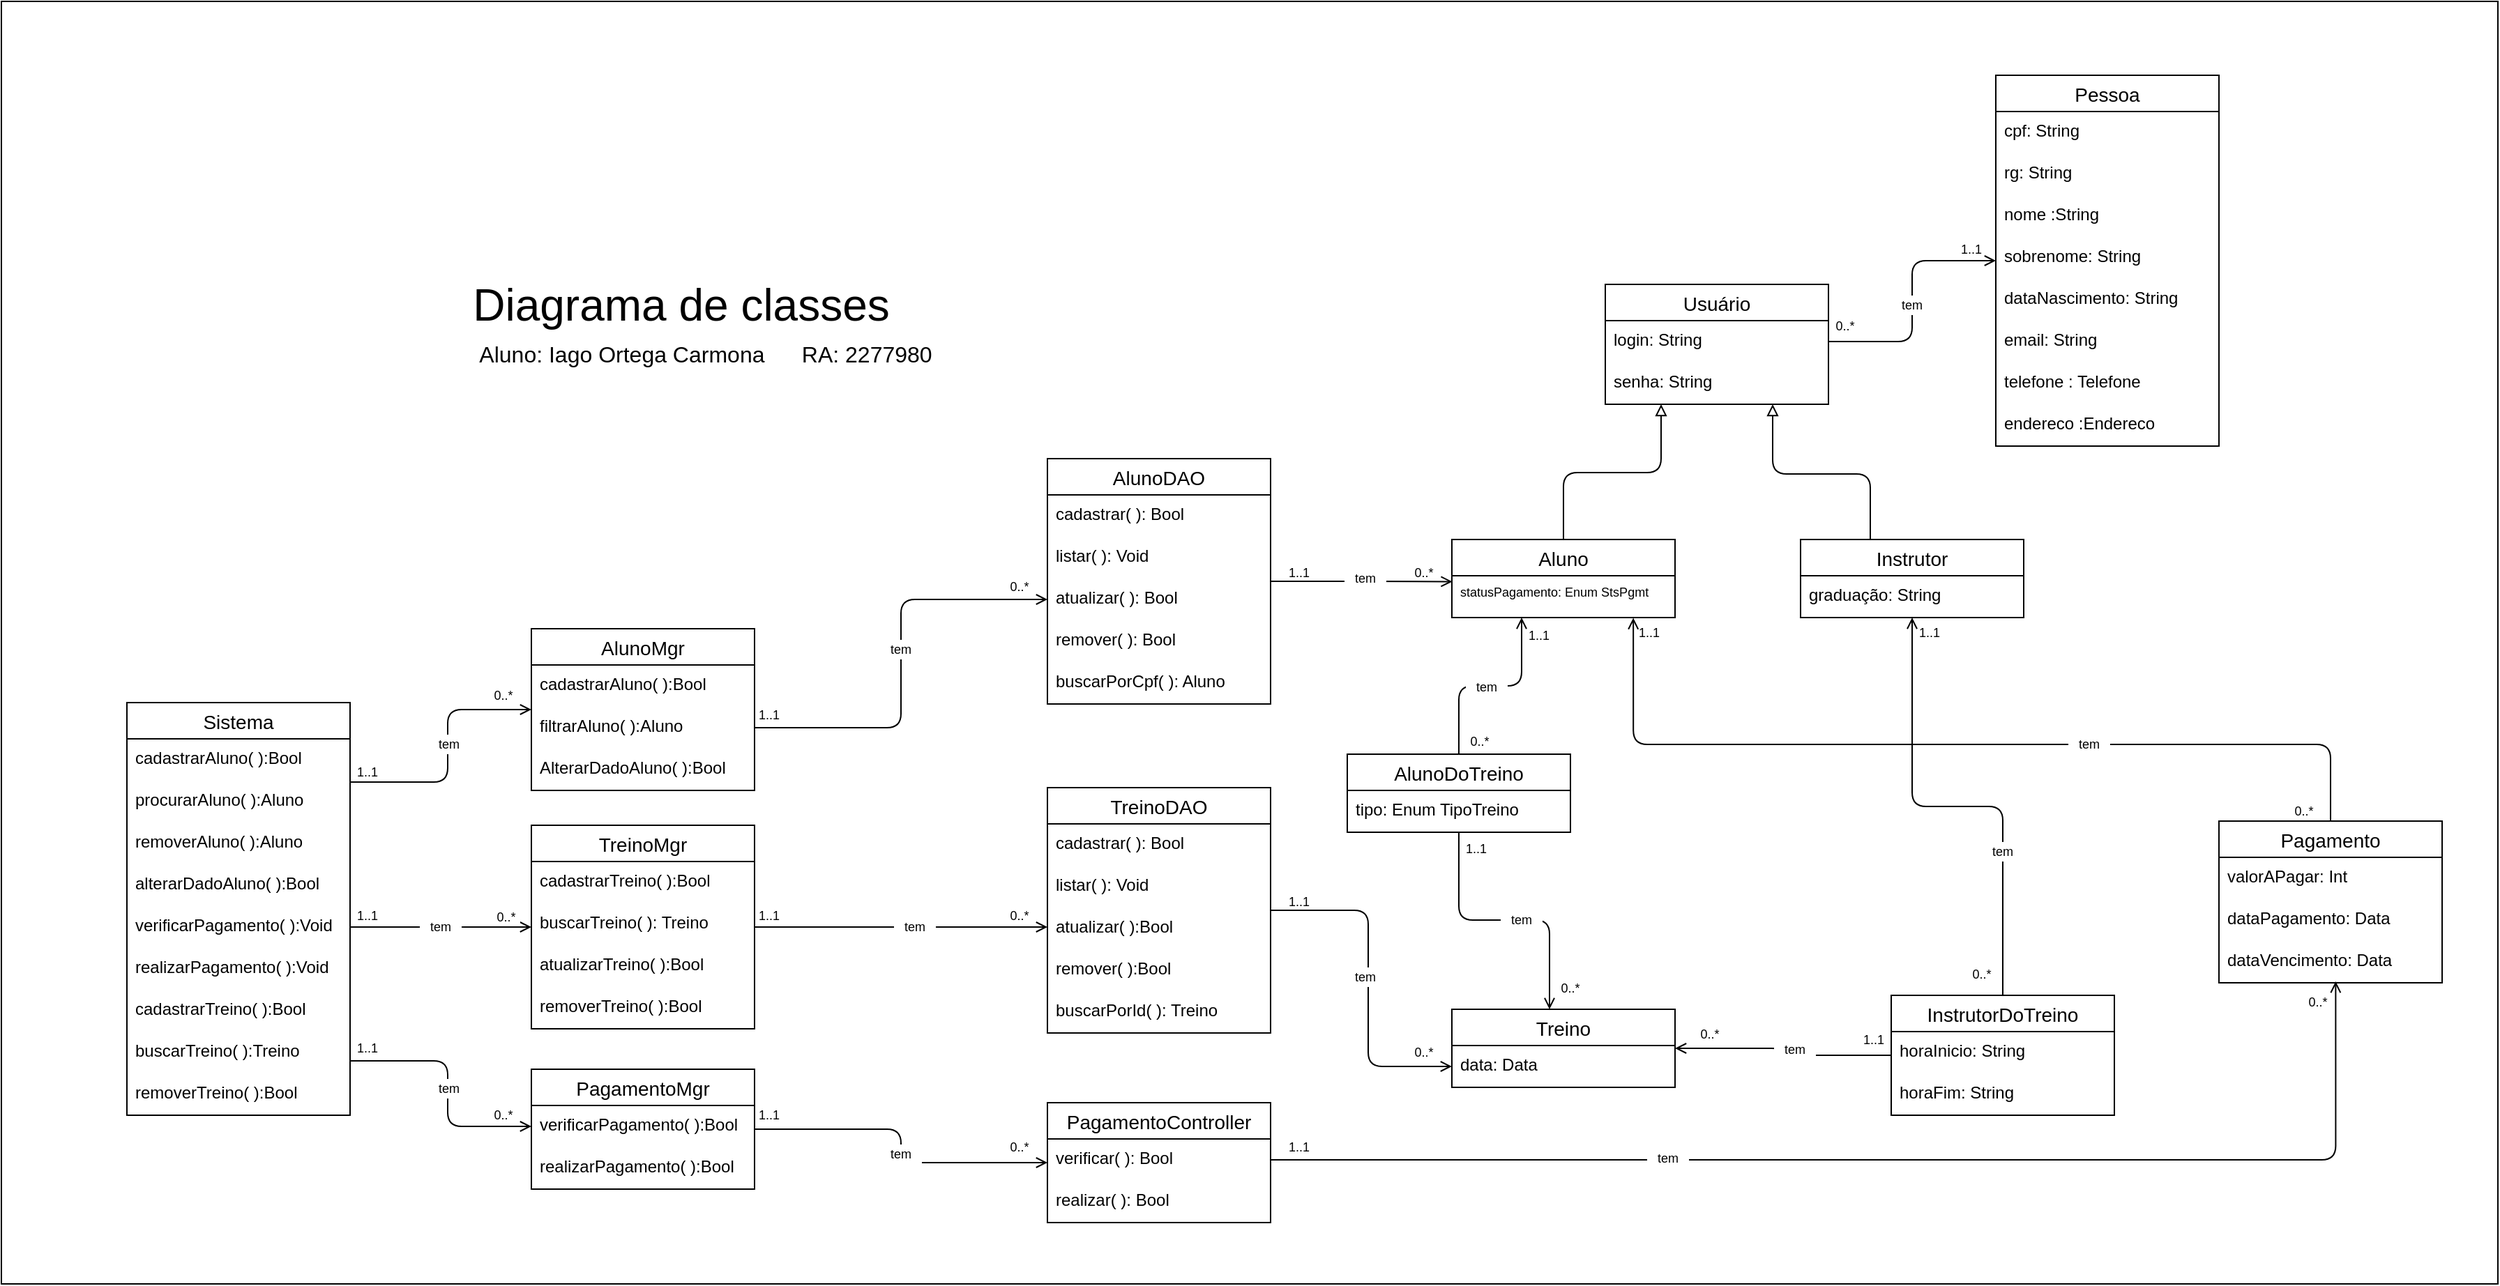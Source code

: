 <mxfile version="20.0.1" type="device" pages="2"><diagram id="tFjh-JC69PEkfASW7UYD" name="Page-1"><mxGraphModel dx="2858" dy="2273" grid="1" gridSize="10" guides="1" tooltips="1" connect="1" arrows="1" fold="1" page="1" pageScale="1" pageWidth="827" pageHeight="1169" math="0" shadow="0"><root><mxCell id="0"/><mxCell id="1" parent="0"/><mxCell id="f7OWG7LDIdvl3wo-X_0s-56" value="&lt;font style=&quot;font-size: 32px;&quot;&gt;Diagrama de classes&lt;/font&gt;" style="text;html=1;strokeColor=none;fillColor=none;align=center;verticalAlign=middle;whiteSpace=wrap;rounded=0;fontSize=12;" parent="1" vertex="1"><mxGeometry x="-405" y="-887" width="305" height="30" as="geometry"/></mxCell><mxCell id="f7OWG7LDIdvl3wo-X_0s-57" value="&lt;font style=&quot;font-size: 16px;&quot;&gt;Aluno: Iago Ortega Carmona&amp;nbsp; &amp;nbsp; &amp;nbsp; RA: 2277980&lt;/font&gt;" style="text;html=1;strokeColor=none;fillColor=none;align=center;verticalAlign=middle;whiteSpace=wrap;rounded=0;fontSize=12;" parent="1" vertex="1"><mxGeometry x="-410" y="-852" width="350" height="30" as="geometry"/></mxCell><mxCell id="mkagc0OPqUoPqiWyyg9V-1" value="Pessoa" style="swimlane;fontStyle=0;childLayout=stackLayout;horizontal=1;startSize=26;horizontalStack=0;resizeParent=1;resizeParentMax=0;resizeLast=0;collapsible=1;marginBottom=0;align=center;fontSize=14;" parent="1" vertex="1"><mxGeometry x="690" y="-1037" width="160" height="266" as="geometry"><mxRectangle x="370" y="240" width="90" height="26" as="alternateBounds"/></mxGeometry></mxCell><mxCell id="mkagc0OPqUoPqiWyyg9V-2" value="cpf: String&#10;" style="text;strokeColor=none;fillColor=none;spacingLeft=4;spacingRight=4;overflow=hidden;rotatable=0;points=[[0,0.5],[1,0.5]];portConstraint=eastwest;fontSize=12;" parent="mkagc0OPqUoPqiWyyg9V-1" vertex="1"><mxGeometry y="26" width="160" height="30" as="geometry"/></mxCell><mxCell id="mkagc0OPqUoPqiWyyg9V-3" value="rg: String&#10;" style="text;strokeColor=none;fillColor=none;spacingLeft=4;spacingRight=4;overflow=hidden;rotatable=0;points=[[0,0.5],[1,0.5]];portConstraint=eastwest;fontSize=12;" parent="mkagc0OPqUoPqiWyyg9V-1" vertex="1"><mxGeometry y="56" width="160" height="30" as="geometry"/></mxCell><mxCell id="mkagc0OPqUoPqiWyyg9V-4" value="nome :String" style="text;strokeColor=none;fillColor=none;spacingLeft=4;spacingRight=4;overflow=hidden;rotatable=0;points=[[0,0.5],[1,0.5]];portConstraint=eastwest;fontSize=12;" parent="mkagc0OPqUoPqiWyyg9V-1" vertex="1"><mxGeometry y="86" width="160" height="30" as="geometry"/></mxCell><mxCell id="mkagc0OPqUoPqiWyyg9V-5" value="sobrenome: String" style="text;strokeColor=none;fillColor=none;spacingLeft=4;spacingRight=4;overflow=hidden;rotatable=0;points=[[0,0.5],[1,0.5]];portConstraint=eastwest;fontSize=12;" parent="mkagc0OPqUoPqiWyyg9V-1" vertex="1"><mxGeometry y="116" width="160" height="30" as="geometry"/></mxCell><mxCell id="mkagc0OPqUoPqiWyyg9V-6" value="dataNascimento: String" style="text;strokeColor=none;fillColor=none;spacingLeft=4;spacingRight=4;overflow=hidden;rotatable=0;points=[[0,0.5],[1,0.5]];portConstraint=eastwest;fontSize=12;" parent="mkagc0OPqUoPqiWyyg9V-1" vertex="1"><mxGeometry y="146" width="160" height="30" as="geometry"/></mxCell><mxCell id="mkagc0OPqUoPqiWyyg9V-7" value="email: String" style="text;strokeColor=none;fillColor=none;spacingLeft=4;spacingRight=4;overflow=hidden;rotatable=0;points=[[0,0.5],[1,0.5]];portConstraint=eastwest;fontSize=12;" parent="mkagc0OPqUoPqiWyyg9V-1" vertex="1"><mxGeometry y="176" width="160" height="30" as="geometry"/></mxCell><mxCell id="mkagc0OPqUoPqiWyyg9V-8" value="telefone : Telefone" style="text;strokeColor=none;fillColor=none;spacingLeft=4;spacingRight=4;overflow=hidden;rotatable=0;points=[[0,0.5],[1,0.5]];portConstraint=eastwest;fontSize=12;" parent="mkagc0OPqUoPqiWyyg9V-1" vertex="1"><mxGeometry y="206" width="160" height="30" as="geometry"/></mxCell><mxCell id="mkagc0OPqUoPqiWyyg9V-15" value="endereco :Endereco" style="text;strokeColor=none;fillColor=none;spacingLeft=4;spacingRight=4;overflow=hidden;rotatable=0;points=[[0,0.5],[1,0.5]];portConstraint=eastwest;fontSize=12;" parent="mkagc0OPqUoPqiWyyg9V-1" vertex="1"><mxGeometry y="236" width="160" height="30" as="geometry"/></mxCell><mxCell id="X9YNfAzTbExCPSxDLZGS-5" style="edgeStyle=orthogonalEdgeStyle;rounded=1;orthogonalLoop=1;jettySize=auto;html=1;fontSize=11;endArrow=block;endFill=0;" parent="1" source="mkagc0OPqUoPqiWyyg9V-9" target="mkagc0OPqUoPqiWyyg9V-76" edge="1"><mxGeometry relative="1" as="geometry"><Array as="points"><mxPoint x="600" y="-751"/><mxPoint x="530" y="-751"/></Array></mxGeometry></mxCell><mxCell id="mkagc0OPqUoPqiWyyg9V-9" value="Instrutor" style="swimlane;fontStyle=0;childLayout=stackLayout;horizontal=1;startSize=26;horizontalStack=0;resizeParent=1;resizeParentMax=0;resizeLast=0;collapsible=1;marginBottom=0;align=center;fontSize=14;" parent="1" vertex="1"><mxGeometry x="550" y="-704" width="160" height="56" as="geometry"/></mxCell><mxCell id="mkagc0OPqUoPqiWyyg9V-10" value="graduação: String" style="text;strokeColor=none;fillColor=none;spacingLeft=4;spacingRight=4;overflow=hidden;rotatable=0;points=[[0,0.5],[1,0.5]];portConstraint=eastwest;fontSize=12;" parent="mkagc0OPqUoPqiWyyg9V-9" vertex="1"><mxGeometry y="26" width="160" height="30" as="geometry"/></mxCell><mxCell id="X9YNfAzTbExCPSxDLZGS-4" style="edgeStyle=orthogonalEdgeStyle;rounded=1;orthogonalLoop=1;jettySize=auto;html=1;fontSize=11;endArrow=block;endFill=0;" parent="1" source="mkagc0OPqUoPqiWyyg9V-11" target="mkagc0OPqUoPqiWyyg9V-76" edge="1"><mxGeometry relative="1" as="geometry"><Array as="points"><mxPoint x="380" y="-752"/><mxPoint x="450" y="-752"/></Array></mxGeometry></mxCell><mxCell id="mkagc0OPqUoPqiWyyg9V-11" value="Aluno" style="swimlane;fontStyle=0;childLayout=stackLayout;horizontal=1;startSize=26;horizontalStack=0;resizeParent=1;resizeParentMax=0;resizeLast=0;collapsible=1;marginBottom=0;align=center;fontSize=14;" parent="1" vertex="1"><mxGeometry x="300" y="-704" width="160" height="56" as="geometry"/></mxCell><mxCell id="mkagc0OPqUoPqiWyyg9V-12" value="statusPagamento: Enum StsPgmt &#10;" style="text;strokeColor=none;fillColor=none;spacingLeft=4;spacingRight=4;overflow=hidden;rotatable=0;points=[[0,0.5],[1,0.5]];portConstraint=eastwest;fontSize=9;" parent="mkagc0OPqUoPqiWyyg9V-11" vertex="1"><mxGeometry y="26" width="160" height="30" as="geometry"/></mxCell><mxCell id="mkagc0OPqUoPqiWyyg9V-20" value="Sistema" style="swimlane;fontStyle=0;childLayout=stackLayout;horizontal=1;startSize=26;horizontalStack=0;resizeParent=1;resizeParentMax=0;resizeLast=0;collapsible=1;marginBottom=0;align=center;fontSize=14;" parent="1" vertex="1"><mxGeometry x="-650" y="-587" width="160" height="296" as="geometry"/></mxCell><mxCell id="mkagc0OPqUoPqiWyyg9V-21" value="cadastrarAluno( ):Bool " style="text;strokeColor=none;fillColor=none;spacingLeft=4;spacingRight=4;overflow=hidden;rotatable=0;points=[[0,0.5],[1,0.5]];portConstraint=eastwest;fontSize=12;" parent="mkagc0OPqUoPqiWyyg9V-20" vertex="1"><mxGeometry y="26" width="160" height="30" as="geometry"/></mxCell><mxCell id="mkagc0OPqUoPqiWyyg9V-22" value="procurarAluno( ):Aluno" style="text;strokeColor=none;fillColor=none;spacingLeft=4;spacingRight=4;overflow=hidden;rotatable=0;points=[[0,0.5],[1,0.5]];portConstraint=eastwest;fontSize=12;" parent="mkagc0OPqUoPqiWyyg9V-20" vertex="1"><mxGeometry y="56" width="160" height="30" as="geometry"/></mxCell><mxCell id="mkagc0OPqUoPqiWyyg9V-23" value="removerAluno( ):Aluno" style="text;strokeColor=none;fillColor=none;spacingLeft=4;spacingRight=4;overflow=hidden;rotatable=0;points=[[0,0.5],[1,0.5]];portConstraint=eastwest;fontSize=12;" parent="mkagc0OPqUoPqiWyyg9V-20" vertex="1"><mxGeometry y="86" width="160" height="30" as="geometry"/></mxCell><mxCell id="mkagc0OPqUoPqiWyyg9V-24" value="alterarDadoAluno( ):Bool" style="text;strokeColor=none;fillColor=none;spacingLeft=4;spacingRight=4;overflow=hidden;rotatable=0;points=[[0,0.5],[1,0.5]];portConstraint=eastwest;fontSize=12;" parent="mkagc0OPqUoPqiWyyg9V-20" vertex="1"><mxGeometry y="116" width="160" height="30" as="geometry"/></mxCell><mxCell id="mkagc0OPqUoPqiWyyg9V-25" value="verificarPagamento( ):Void " style="text;strokeColor=none;fillColor=none;spacingLeft=4;spacingRight=4;overflow=hidden;rotatable=0;points=[[0,0.5],[1,0.5]];portConstraint=eastwest;fontSize=12;" parent="mkagc0OPqUoPqiWyyg9V-20" vertex="1"><mxGeometry y="146" width="160" height="30" as="geometry"/></mxCell><mxCell id="mkagc0OPqUoPqiWyyg9V-26" value="realizarPagamento( ):Void" style="text;strokeColor=none;fillColor=none;spacingLeft=4;spacingRight=4;overflow=hidden;rotatable=0;points=[[0,0.5],[1,0.5]];portConstraint=eastwest;fontSize=12;" parent="mkagc0OPqUoPqiWyyg9V-20" vertex="1"><mxGeometry y="176" width="160" height="30" as="geometry"/></mxCell><mxCell id="mkagc0OPqUoPqiWyyg9V-27" value="cadastrarTreino( ):Bool " style="text;strokeColor=none;fillColor=none;spacingLeft=4;spacingRight=4;overflow=hidden;rotatable=0;points=[[0,0.5],[1,0.5]];portConstraint=eastwest;fontSize=12;" parent="mkagc0OPqUoPqiWyyg9V-20" vertex="1"><mxGeometry y="206" width="160" height="30" as="geometry"/></mxCell><mxCell id="mkagc0OPqUoPqiWyyg9V-28" value="buscarTreino( ):Treino" style="text;strokeColor=none;fillColor=none;spacingLeft=4;spacingRight=4;overflow=hidden;rotatable=0;points=[[0,0.5],[1,0.5]];portConstraint=eastwest;fontSize=12;" parent="mkagc0OPqUoPqiWyyg9V-20" vertex="1"><mxGeometry y="236" width="160" height="30" as="geometry"/></mxCell><mxCell id="mkagc0OPqUoPqiWyyg9V-29" value="removerTreino( ):Bool" style="text;strokeColor=none;fillColor=none;spacingLeft=4;spacingRight=4;overflow=hidden;rotatable=0;points=[[0,0.5],[1,0.5]];portConstraint=eastwest;fontSize=12;" parent="mkagc0OPqUoPqiWyyg9V-20" vertex="1"><mxGeometry y="266" width="160" height="30" as="geometry"/></mxCell><mxCell id="mkagc0OPqUoPqiWyyg9V-52" style="edgeStyle=orthogonalEdgeStyle;rounded=1;orthogonalLoop=1;jettySize=auto;html=1;fontSize=12;endArrow=none;endFill=0;startArrow=open;startFill=0;entryX=1.001;entryY=0.036;entryDx=0;entryDy=0;entryPerimeter=0;" parent="1" source="mkagc0OPqUoPqiWyyg9V-30" target="mkagc0OPqUoPqiWyyg9V-22" edge="1"><mxGeometry relative="1" as="geometry"><mxPoint x="-490" y="-440" as="targetPoint"/><Array as="points"><mxPoint x="-420" y="-582"/><mxPoint x="-420" y="-530"/><mxPoint x="-490" y="-530"/></Array></mxGeometry></mxCell><mxCell id="mkagc0OPqUoPqiWyyg9V-30" value="AlunoMgr" style="swimlane;fontStyle=0;childLayout=stackLayout;horizontal=1;startSize=26;horizontalStack=0;resizeParent=1;resizeParentMax=0;resizeLast=0;collapsible=1;marginBottom=0;align=center;fontSize=14;" parent="1" vertex="1"><mxGeometry x="-360" y="-640" width="160" height="116" as="geometry"/></mxCell><mxCell id="mkagc0OPqUoPqiWyyg9V-31" value="cadastrarAluno( ):Bool" style="text;strokeColor=none;fillColor=none;spacingLeft=4;spacingRight=4;overflow=hidden;rotatable=0;points=[[0,0.5],[1,0.5]];portConstraint=eastwest;fontSize=12;" parent="mkagc0OPqUoPqiWyyg9V-30" vertex="1"><mxGeometry y="26" width="160" height="30" as="geometry"/></mxCell><mxCell id="mkagc0OPqUoPqiWyyg9V-36" value="filtrarAluno( ):Aluno" style="text;strokeColor=none;fillColor=none;spacingLeft=4;spacingRight=4;overflow=hidden;rotatable=0;points=[[0,0.5],[1,0.5]];portConstraint=eastwest;fontSize=12;" parent="mkagc0OPqUoPqiWyyg9V-30" vertex="1"><mxGeometry y="56" width="160" height="30" as="geometry"/></mxCell><mxCell id="mkagc0OPqUoPqiWyyg9V-39" value="AlterarDadoAluno( ):Bool" style="text;strokeColor=none;fillColor=none;spacingLeft=4;spacingRight=4;overflow=hidden;rotatable=0;points=[[0,0.5],[1,0.5]];portConstraint=eastwest;fontSize=12;" parent="mkagc0OPqUoPqiWyyg9V-30" vertex="1"><mxGeometry y="86" width="160" height="30" as="geometry"/></mxCell><mxCell id="mkagc0OPqUoPqiWyyg9V-53" style="edgeStyle=orthogonalEdgeStyle;rounded=0;orthogonalLoop=1;jettySize=auto;html=1;fontSize=12;endArrow=none;endFill=0;startArrow=open;startFill=0;" parent="1" source="mkagc0OPqUoPqiWyyg9V-32" target="mkagc0OPqUoPqiWyyg9V-25" edge="1"><mxGeometry relative="1" as="geometry"/></mxCell><mxCell id="mkagc0OPqUoPqiWyyg9V-72" style="edgeStyle=orthogonalEdgeStyle;rounded=0;orthogonalLoop=1;jettySize=auto;html=1;fontSize=12;startArrow=none;startFill=0;endArrow=open;endFill=0;" parent="1" source="mkagc0OPqUoPqiWyyg9V-32" target="mkagc0OPqUoPqiWyyg9V-65" edge="1"><mxGeometry relative="1" as="geometry"><Array as="points"><mxPoint x="-40" y="-426"/><mxPoint x="-40" y="-426"/></Array></mxGeometry></mxCell><mxCell id="mkagc0OPqUoPqiWyyg9V-32" value="TreinoMgr" style="swimlane;fontStyle=0;childLayout=stackLayout;horizontal=1;startSize=26;horizontalStack=0;resizeParent=1;resizeParentMax=0;resizeLast=0;collapsible=1;marginBottom=0;align=center;fontSize=14;" parent="1" vertex="1"><mxGeometry x="-360" y="-499" width="160" height="146" as="geometry"/></mxCell><mxCell id="mkagc0OPqUoPqiWyyg9V-33" value="cadastrarTreino( ):Bool" style="text;strokeColor=none;fillColor=none;spacingLeft=4;spacingRight=4;overflow=hidden;rotatable=0;points=[[0,0.5],[1,0.5]];portConstraint=eastwest;fontSize=12;" parent="mkagc0OPqUoPqiWyyg9V-32" vertex="1"><mxGeometry y="26" width="160" height="30" as="geometry"/></mxCell><mxCell id="mkagc0OPqUoPqiWyyg9V-41" value="buscarTreino( ): Treino" style="text;strokeColor=none;fillColor=none;spacingLeft=4;spacingRight=4;overflow=hidden;rotatable=0;points=[[0,0.5],[1,0.5]];portConstraint=eastwest;fontSize=12;" parent="mkagc0OPqUoPqiWyyg9V-32" vertex="1"><mxGeometry y="56" width="160" height="30" as="geometry"/></mxCell><mxCell id="mkagc0OPqUoPqiWyyg9V-42" value="atualizarTreino( ):Bool " style="text;strokeColor=none;fillColor=none;spacingLeft=4;spacingRight=4;overflow=hidden;rotatable=0;points=[[0,0.5],[1,0.5]];portConstraint=eastwest;fontSize=12;" parent="mkagc0OPqUoPqiWyyg9V-32" vertex="1"><mxGeometry y="86" width="160" height="30" as="geometry"/></mxCell><mxCell id="mkagc0OPqUoPqiWyyg9V-43" value="removerTreino( ):Bool" style="text;strokeColor=none;fillColor=none;spacingLeft=4;spacingRight=4;overflow=hidden;rotatable=0;points=[[0,0.5],[1,0.5]];portConstraint=eastwest;fontSize=12;" parent="mkagc0OPqUoPqiWyyg9V-32" vertex="1"><mxGeometry y="116" width="160" height="30" as="geometry"/></mxCell><mxCell id="mkagc0OPqUoPqiWyyg9V-74" style="edgeStyle=orthogonalEdgeStyle;rounded=1;orthogonalLoop=1;jettySize=auto;html=1;fontSize=12;startArrow=none;startFill=0;endArrow=open;endFill=0;" parent="1" source="mkagc0OPqUoPqiWyyg9V-34" target="mkagc0OPqUoPqiWyyg9V-68" edge="1"><mxGeometry relative="1" as="geometry"/></mxCell><mxCell id="mkagc0OPqUoPqiWyyg9V-34" value="PagamentoMgr" style="swimlane;fontStyle=0;childLayout=stackLayout;horizontal=1;startSize=26;horizontalStack=0;resizeParent=1;resizeParentMax=0;resizeLast=0;collapsible=1;marginBottom=0;align=center;fontSize=14;" parent="1" vertex="1"><mxGeometry x="-360" y="-324" width="160" height="86" as="geometry"/></mxCell><mxCell id="mkagc0OPqUoPqiWyyg9V-35" value="verificarPagamento( ):Bool" style="text;strokeColor=none;fillColor=none;spacingLeft=4;spacingRight=4;overflow=hidden;rotatable=0;points=[[0,0.5],[1,0.5]];portConstraint=eastwest;fontSize=12;" parent="mkagc0OPqUoPqiWyyg9V-34" vertex="1"><mxGeometry y="26" width="160" height="30" as="geometry"/></mxCell><mxCell id="mkagc0OPqUoPqiWyyg9V-40" value="realizarPagamento( ):Bool" style="text;strokeColor=none;fillColor=none;spacingLeft=4;spacingRight=4;overflow=hidden;rotatable=0;points=[[0,0.5],[1,0.5]];portConstraint=eastwest;fontSize=12;" parent="mkagc0OPqUoPqiWyyg9V-34" vertex="1"><mxGeometry y="56" width="160" height="30" as="geometry"/></mxCell><mxCell id="mkagc0OPqUoPqiWyyg9V-82" style="edgeStyle=orthogonalEdgeStyle;rounded=1;orthogonalLoop=1;jettySize=auto;html=1;entryX=0.813;entryY=1.009;entryDx=0;entryDy=0;entryPerimeter=0;fontSize=12;startArrow=none;startFill=0;endArrow=open;endFill=0;" parent="1" source="mkagc0OPqUoPqiWyyg9V-44" target="mkagc0OPqUoPqiWyyg9V-12" edge="1"><mxGeometry relative="1" as="geometry"><Array as="points"><mxPoint x="930" y="-557"/><mxPoint x="430" y="-557"/></Array></mxGeometry></mxCell><mxCell id="mkagc0OPqUoPqiWyyg9V-44" value="Pagamento" style="swimlane;fontStyle=0;childLayout=stackLayout;horizontal=1;startSize=26;horizontalStack=0;resizeParent=1;resizeParentMax=0;resizeLast=0;collapsible=1;marginBottom=0;align=center;fontSize=14;" parent="1" vertex="1"><mxGeometry x="850" y="-502" width="160" height="116" as="geometry"/></mxCell><mxCell id="mkagc0OPqUoPqiWyyg9V-45" value="valorAPagar: Int" style="text;strokeColor=none;fillColor=none;spacingLeft=4;spacingRight=4;overflow=hidden;rotatable=0;points=[[0,0.5],[1,0.5]];portConstraint=eastwest;fontSize=12;" parent="mkagc0OPqUoPqiWyyg9V-44" vertex="1"><mxGeometry y="26" width="160" height="30" as="geometry"/></mxCell><mxCell id="mkagc0OPqUoPqiWyyg9V-46" value="dataPagamento: Data" style="text;strokeColor=none;fillColor=none;spacingLeft=4;spacingRight=4;overflow=hidden;rotatable=0;points=[[0,0.5],[1,0.5]];portConstraint=eastwest;fontSize=12;" parent="mkagc0OPqUoPqiWyyg9V-44" vertex="1"><mxGeometry y="56" width="160" height="30" as="geometry"/></mxCell><mxCell id="mkagc0OPqUoPqiWyyg9V-47" value="dataVencimento: Data" style="text;strokeColor=none;fillColor=none;spacingLeft=4;spacingRight=4;overflow=hidden;rotatable=0;points=[[0,0.5],[1,0.5]];portConstraint=eastwest;fontSize=12;" parent="mkagc0OPqUoPqiWyyg9V-44" vertex="1"><mxGeometry y="86" width="160" height="30" as="geometry"/></mxCell><mxCell id="mkagc0OPqUoPqiWyyg9V-55" style="edgeStyle=orthogonalEdgeStyle;rounded=1;orthogonalLoop=1;jettySize=auto;html=1;fontSize=12;endArrow=none;endFill=0;startArrow=open;startFill=0;" parent="1" source="mkagc0OPqUoPqiWyyg9V-35" edge="1"><mxGeometry relative="1" as="geometry"><mxPoint x="-490" y="-330" as="targetPoint"/><Array as="points"><mxPoint x="-420" y="-283"/><mxPoint x="-420" y="-330"/><mxPoint x="-490" y="-330"/></Array></mxGeometry></mxCell><mxCell id="mkagc0OPqUoPqiWyyg9V-75" style="edgeStyle=orthogonalEdgeStyle;rounded=0;orthogonalLoop=1;jettySize=auto;html=1;entryX=0.002;entryY=0.14;entryDx=0;entryDy=0;entryPerimeter=0;fontSize=12;startArrow=none;startFill=0;endArrow=open;endFill=0;" parent="1" source="mkagc0OPqUoPqiWyyg9V-56" target="mkagc0OPqUoPqiWyyg9V-12" edge="1"><mxGeometry relative="1" as="geometry"/></mxCell><mxCell id="mkagc0OPqUoPqiWyyg9V-56" value="AlunoDAO" style="swimlane;fontStyle=0;childLayout=stackLayout;horizontal=1;startSize=26;horizontalStack=0;resizeParent=1;resizeParentMax=0;resizeLast=0;collapsible=1;marginBottom=0;align=center;fontSize=14;" parent="1" vertex="1"><mxGeometry x="10" y="-762" width="160" height="176" as="geometry"/></mxCell><mxCell id="mkagc0OPqUoPqiWyyg9V-57" value="cadastrar( ): Bool" style="text;strokeColor=none;fillColor=none;spacingLeft=4;spacingRight=4;overflow=hidden;rotatable=0;points=[[0,0.5],[1,0.5]];portConstraint=eastwest;fontSize=12;" parent="mkagc0OPqUoPqiWyyg9V-56" vertex="1"><mxGeometry y="26" width="160" height="30" as="geometry"/></mxCell><mxCell id="mkagc0OPqUoPqiWyyg9V-58" value="listar( ): Void " style="text;strokeColor=none;fillColor=none;spacingLeft=4;spacingRight=4;overflow=hidden;rotatable=0;points=[[0,0.5],[1,0.5]];portConstraint=eastwest;fontSize=12;" parent="mkagc0OPqUoPqiWyyg9V-56" vertex="1"><mxGeometry y="56" width="160" height="30" as="geometry"/></mxCell><mxCell id="mkagc0OPqUoPqiWyyg9V-59" value="atualizar( ): Bool" style="text;strokeColor=none;fillColor=none;spacingLeft=4;spacingRight=4;overflow=hidden;rotatable=0;points=[[0,0.5],[1,0.5]];portConstraint=eastwest;fontSize=12;" parent="mkagc0OPqUoPqiWyyg9V-56" vertex="1"><mxGeometry y="86" width="160" height="30" as="geometry"/></mxCell><mxCell id="mkagc0OPqUoPqiWyyg9V-60" value="remover( ): Bool" style="text;strokeColor=none;fillColor=none;spacingLeft=4;spacingRight=4;overflow=hidden;rotatable=0;points=[[0,0.5],[1,0.5]];portConstraint=eastwest;fontSize=12;" parent="mkagc0OPqUoPqiWyyg9V-56" vertex="1"><mxGeometry y="116" width="160" height="30" as="geometry"/></mxCell><mxCell id="mkagc0OPqUoPqiWyyg9V-61" value="buscarPorCpf( ): Aluno" style="text;strokeColor=none;fillColor=none;spacingLeft=4;spacingRight=4;overflow=hidden;rotatable=0;points=[[0,0.5],[1,0.5]];portConstraint=eastwest;fontSize=12;" parent="mkagc0OPqUoPqiWyyg9V-56" vertex="1"><mxGeometry y="146" width="160" height="30" as="geometry"/></mxCell><mxCell id="mkagc0OPqUoPqiWyyg9V-88" style="edgeStyle=orthogonalEdgeStyle;rounded=1;orthogonalLoop=1;jettySize=auto;html=1;fontSize=9;startArrow=none;startFill=0;endArrow=open;endFill=0;" parent="1" source="mkagc0OPqUoPqiWyyg9V-62" target="mkagc0OPqUoPqiWyyg9V-85" edge="1"><mxGeometry relative="1" as="geometry"><Array as="points"><mxPoint x="240" y="-438"/><mxPoint x="240" y="-326"/></Array></mxGeometry></mxCell><mxCell id="mkagc0OPqUoPqiWyyg9V-62" value="TreinoDAO" style="swimlane;fontStyle=0;childLayout=stackLayout;horizontal=1;startSize=26;horizontalStack=0;resizeParent=1;resizeParentMax=0;resizeLast=0;collapsible=1;marginBottom=0;align=center;fontSize=14;" parent="1" vertex="1"><mxGeometry x="10" y="-526" width="160" height="176" as="geometry"/></mxCell><mxCell id="mkagc0OPqUoPqiWyyg9V-63" value="cadastrar( ): Bool" style="text;strokeColor=none;fillColor=none;spacingLeft=4;spacingRight=4;overflow=hidden;rotatable=0;points=[[0,0.5],[1,0.5]];portConstraint=eastwest;fontSize=12;" parent="mkagc0OPqUoPqiWyyg9V-62" vertex="1"><mxGeometry y="26" width="160" height="30" as="geometry"/></mxCell><mxCell id="mkagc0OPqUoPqiWyyg9V-64" value="listar( ): Void" style="text;strokeColor=none;fillColor=none;spacingLeft=4;spacingRight=4;overflow=hidden;rotatable=0;points=[[0,0.5],[1,0.5]];portConstraint=eastwest;fontSize=12;" parent="mkagc0OPqUoPqiWyyg9V-62" vertex="1"><mxGeometry y="56" width="160" height="30" as="geometry"/></mxCell><mxCell id="mkagc0OPqUoPqiWyyg9V-65" value="atualizar( ):Bool " style="text;strokeColor=none;fillColor=none;spacingLeft=4;spacingRight=4;overflow=hidden;rotatable=0;points=[[0,0.5],[1,0.5]];portConstraint=eastwest;fontSize=12;" parent="mkagc0OPqUoPqiWyyg9V-62" vertex="1"><mxGeometry y="86" width="160" height="30" as="geometry"/></mxCell><mxCell id="mkagc0OPqUoPqiWyyg9V-66" value="remover( ):Bool" style="text;strokeColor=none;fillColor=none;spacingLeft=4;spacingRight=4;overflow=hidden;rotatable=0;points=[[0,0.5],[1,0.5]];portConstraint=eastwest;fontSize=12;" parent="mkagc0OPqUoPqiWyyg9V-62" vertex="1"><mxGeometry y="116" width="160" height="30" as="geometry"/></mxCell><mxCell id="mkagc0OPqUoPqiWyyg9V-67" value="buscarPorId( ): Treino" style="text;strokeColor=none;fillColor=none;spacingLeft=4;spacingRight=4;overflow=hidden;rotatable=0;points=[[0,0.5],[1,0.5]];portConstraint=eastwest;fontSize=12;" parent="mkagc0OPqUoPqiWyyg9V-62" vertex="1"><mxGeometry y="146" width="160" height="30" as="geometry"/></mxCell><mxCell id="mkagc0OPqUoPqiWyyg9V-68" value="PagamentoController" style="swimlane;fontStyle=0;childLayout=stackLayout;horizontal=1;startSize=26;horizontalStack=0;resizeParent=1;resizeParentMax=0;resizeLast=0;collapsible=1;marginBottom=0;align=center;fontSize=14;" parent="1" vertex="1"><mxGeometry x="10" y="-300" width="160" height="86" as="geometry"/></mxCell><mxCell id="mkagc0OPqUoPqiWyyg9V-69" value="verificar( ): Bool" style="text;strokeColor=none;fillColor=none;spacingLeft=4;spacingRight=4;overflow=hidden;rotatable=0;points=[[0,0.5],[1,0.5]];portConstraint=eastwest;fontSize=12;" parent="mkagc0OPqUoPqiWyyg9V-68" vertex="1"><mxGeometry y="26" width="160" height="30" as="geometry"/></mxCell><mxCell id="mkagc0OPqUoPqiWyyg9V-70" value="realizar( ): Bool" style="text;strokeColor=none;fillColor=none;spacingLeft=4;spacingRight=4;overflow=hidden;rotatable=0;points=[[0,0.5],[1,0.5]];portConstraint=eastwest;fontSize=12;" parent="mkagc0OPqUoPqiWyyg9V-68" vertex="1"><mxGeometry y="56" width="160" height="30" as="geometry"/></mxCell><mxCell id="mkagc0OPqUoPqiWyyg9V-71" style="edgeStyle=orthogonalEdgeStyle;rounded=1;orthogonalLoop=1;jettySize=auto;html=1;entryX=0;entryY=0.5;entryDx=0;entryDy=0;fontSize=12;startArrow=none;startFill=0;endArrow=open;endFill=0;" parent="1" source="mkagc0OPqUoPqiWyyg9V-36" target="mkagc0OPqUoPqiWyyg9V-59" edge="1"><mxGeometry relative="1" as="geometry"/></mxCell><mxCell id="mkagc0OPqUoPqiWyyg9V-76" value="Usuário" style="swimlane;fontStyle=0;childLayout=stackLayout;horizontal=1;startSize=26;horizontalStack=0;resizeParent=1;resizeParentMax=0;resizeLast=0;collapsible=1;marginBottom=0;align=center;fontSize=14;" parent="1" vertex="1"><mxGeometry x="410" y="-887" width="160" height="86" as="geometry"/></mxCell><mxCell id="mkagc0OPqUoPqiWyyg9V-77" value="login: String" style="text;strokeColor=none;fillColor=none;spacingLeft=4;spacingRight=4;overflow=hidden;rotatable=0;points=[[0,0.5],[1,0.5]];portConstraint=eastwest;fontSize=12;" parent="mkagc0OPqUoPqiWyyg9V-76" vertex="1"><mxGeometry y="26" width="160" height="30" as="geometry"/></mxCell><mxCell id="mkagc0OPqUoPqiWyyg9V-78" value="senha: String" style="text;strokeColor=none;fillColor=none;spacingLeft=4;spacingRight=4;overflow=hidden;rotatable=0;points=[[0,0.5],[1,0.5]];portConstraint=eastwest;fontSize=12;" parent="mkagc0OPqUoPqiWyyg9V-76" vertex="1"><mxGeometry y="56" width="160" height="30" as="geometry"/></mxCell><mxCell id="mkagc0OPqUoPqiWyyg9V-83" value="Treino" style="swimlane;fontStyle=0;childLayout=stackLayout;horizontal=1;startSize=26;horizontalStack=0;resizeParent=1;resizeParentMax=0;resizeLast=0;collapsible=1;marginBottom=0;align=center;fontSize=14;" parent="1" vertex="1"><mxGeometry x="300" y="-367" width="160" height="56" as="geometry"/></mxCell><mxCell id="mkagc0OPqUoPqiWyyg9V-85" value="data: Data" style="text;strokeColor=none;fillColor=none;spacingLeft=4;spacingRight=4;overflow=hidden;rotatable=0;points=[[0,0.5],[1,0.5]];portConstraint=eastwest;fontSize=12;" parent="mkagc0OPqUoPqiWyyg9V-83" vertex="1"><mxGeometry y="26" width="160" height="30" as="geometry"/></mxCell><mxCell id="mkagc0OPqUoPqiWyyg9V-89" style="edgeStyle=orthogonalEdgeStyle;rounded=1;orthogonalLoop=1;jettySize=auto;html=1;entryX=0.523;entryY=0.968;entryDx=0;entryDy=0;entryPerimeter=0;fontSize=9;startArrow=none;startFill=0;endArrow=open;endFill=0;" parent="1" source="mkagc0OPqUoPqiWyyg9V-69" target="mkagc0OPqUoPqiWyyg9V-47" edge="1"><mxGeometry relative="1" as="geometry"/></mxCell><mxCell id="mkagc0OPqUoPqiWyyg9V-90" value="tem" style="text;html=1;strokeColor=none;fillColor=default;align=center;verticalAlign=middle;whiteSpace=wrap;rounded=0;fontSize=9;" parent="1" vertex="1"><mxGeometry x="-434" y="-564" width="30" height="14" as="geometry"/></mxCell><mxCell id="mkagc0OPqUoPqiWyyg9V-97" value="*" style="text;html=1;strokeColor=none;fillColor=default;align=center;verticalAlign=middle;whiteSpace=wrap;rounded=0;fontSize=9;" parent="1" vertex="1"><mxGeometry x="-380" y="-593" width="10" height="10" as="geometry"/></mxCell><mxCell id="mkagc0OPqUoPqiWyyg9V-98" value="1" style="text;html=1;strokeColor=none;fillColor=default;align=center;verticalAlign=middle;whiteSpace=wrap;rounded=0;fontSize=9;" parent="1" vertex="1"><mxGeometry x="-488" y="-542" width="10" height="10" as="geometry"/></mxCell><mxCell id="mkagc0OPqUoPqiWyyg9V-99" value="tem" style="text;html=1;strokeColor=none;fillColor=default;align=center;verticalAlign=middle;whiteSpace=wrap;rounded=0;fontSize=9;" parent="1" vertex="1"><mxGeometry x="-440" y="-433" width="30" height="14" as="geometry"/></mxCell><mxCell id="mkagc0OPqUoPqiWyyg9V-100" value="1" style="text;html=1;strokeColor=none;fillColor=default;align=center;verticalAlign=middle;whiteSpace=wrap;rounded=0;fontSize=9;" parent="1" vertex="1"><mxGeometry x="-488" y="-439" width="10" height="10" as="geometry"/></mxCell><mxCell id="mkagc0OPqUoPqiWyyg9V-101" value="*" style="text;html=1;strokeColor=none;fillColor=default;align=center;verticalAlign=middle;whiteSpace=wrap;rounded=0;fontSize=9;" parent="1" vertex="1"><mxGeometry x="-378" y="-438" width="10" height="10" as="geometry"/></mxCell><mxCell id="mkagc0OPqUoPqiWyyg9V-102" value="tem" style="text;html=1;strokeColor=none;fillColor=default;align=center;verticalAlign=middle;whiteSpace=wrap;rounded=0;fontSize=9;" parent="1" vertex="1"><mxGeometry x="-434" y="-317" width="30" height="14" as="geometry"/></mxCell><mxCell id="mkagc0OPqUoPqiWyyg9V-104" value="1..1" style="text;html=1;strokeColor=none;fillColor=default;align=center;verticalAlign=middle;whiteSpace=wrap;rounded=0;fontSize=9;" parent="1" vertex="1"><mxGeometry x="-485" y="-344" width="15" height="10" as="geometry"/></mxCell><mxCell id="mkagc0OPqUoPqiWyyg9V-105" value="0..*" style="text;html=1;strokeColor=none;fillColor=default;align=center;verticalAlign=middle;whiteSpace=wrap;rounded=0;fontSize=9;" parent="1" vertex="1"><mxGeometry x="-390" y="-296" width="20" height="10" as="geometry"/></mxCell><mxCell id="mkagc0OPqUoPqiWyyg9V-106" value="tem" style="text;html=1;strokeColor=none;fillColor=default;align=center;verticalAlign=middle;whiteSpace=wrap;rounded=0;fontSize=9;" parent="1" vertex="1"><mxGeometry x="-100" y="-433" width="30" height="14" as="geometry"/></mxCell><mxCell id="mkagc0OPqUoPqiWyyg9V-108" value="*" style="text;html=1;strokeColor=none;fillColor=default;align=center;verticalAlign=middle;whiteSpace=wrap;rounded=0;fontSize=9;" parent="1" vertex="1"><mxGeometry x="-10" y="-438" width="10" height="10" as="geometry"/></mxCell><mxCell id="mkagc0OPqUoPqiWyyg9V-109" value="1" style="text;html=1;strokeColor=none;fillColor=default;align=center;verticalAlign=middle;whiteSpace=wrap;rounded=0;fontSize=9;" parent="1" vertex="1"><mxGeometry x="-197" y="-438" width="10" height="10" as="geometry"/></mxCell><mxCell id="mkagc0OPqUoPqiWyyg9V-110" value="tem" style="text;html=1;strokeColor=none;fillColor=default;align=center;verticalAlign=middle;whiteSpace=wrap;rounded=0;fontSize=9;" parent="1" vertex="1"><mxGeometry x="-110" y="-632" width="30" height="14" as="geometry"/></mxCell><mxCell id="mkagc0OPqUoPqiWyyg9V-111" value="*" style="text;html=1;strokeColor=none;fillColor=default;align=center;verticalAlign=middle;whiteSpace=wrap;rounded=0;fontSize=9;" parent="1" vertex="1"><mxGeometry x="-10" y="-674" width="10" height="10" as="geometry"/></mxCell><mxCell id="mkagc0OPqUoPqiWyyg9V-112" value="1" style="text;html=1;strokeColor=none;fillColor=default;align=center;verticalAlign=middle;whiteSpace=wrap;rounded=0;fontSize=9;" parent="1" vertex="1"><mxGeometry x="-197" y="-583" width="10" height="10" as="geometry"/></mxCell><mxCell id="mkagc0OPqUoPqiWyyg9V-113" value="tem" style="text;html=1;strokeColor=none;fillColor=default;align=center;verticalAlign=middle;whiteSpace=wrap;rounded=0;fontSize=9;" parent="1" vertex="1"><mxGeometry x="-110" y="-270" width="30" height="14" as="geometry"/></mxCell><mxCell id="mkagc0OPqUoPqiWyyg9V-115" value="*" style="text;html=1;strokeColor=none;fillColor=default;align=center;verticalAlign=middle;whiteSpace=wrap;rounded=0;fontSize=9;" parent="1" vertex="1"><mxGeometry x="-10" y="-270" width="10" height="10" as="geometry"/></mxCell><mxCell id="mkagc0OPqUoPqiWyyg9V-116" value="1" style="text;html=1;strokeColor=none;fillColor=default;align=center;verticalAlign=middle;whiteSpace=wrap;rounded=0;fontSize=9;" parent="1" vertex="1"><mxGeometry x="-197" y="-296" width="10" height="10" as="geometry"/></mxCell><mxCell id="mkagc0OPqUoPqiWyyg9V-117" value="tem" style="text;html=1;strokeColor=none;fillColor=default;align=center;verticalAlign=middle;whiteSpace=wrap;rounded=0;fontSize=9;" parent="1" vertex="1"><mxGeometry x="223" y="-397" width="30" height="14" as="geometry"/></mxCell><mxCell id="mkagc0OPqUoPqiWyyg9V-118" value="*" style="text;html=1;strokeColor=none;fillColor=default;align=center;verticalAlign=middle;whiteSpace=wrap;rounded=0;fontSize=9;" parent="1" vertex="1"><mxGeometry x="280" y="-340" width="10" height="10" as="geometry"/></mxCell><mxCell id="mkagc0OPqUoPqiWyyg9V-120" value="tem" style="text;html=1;strokeColor=none;fillColor=default;align=center;verticalAlign=middle;whiteSpace=wrap;rounded=0;fontSize=9;" parent="1" vertex="1"><mxGeometry x="223" y="-683" width="30" height="14" as="geometry"/></mxCell><mxCell id="mkagc0OPqUoPqiWyyg9V-121" value="*" style="text;html=1;strokeColor=none;fillColor=default;align=center;verticalAlign=middle;whiteSpace=wrap;rounded=0;fontSize=9;" parent="1" vertex="1"><mxGeometry x="280" y="-685" width="10" height="10" as="geometry"/></mxCell><mxCell id="mkagc0OPqUoPqiWyyg9V-123" value="tem" style="text;html=1;strokeColor=none;fillColor=default;align=center;verticalAlign=middle;whiteSpace=wrap;rounded=0;fontSize=9;" parent="1" vertex="1"><mxGeometry x="440" y="-267" width="30" height="14" as="geometry"/></mxCell><mxCell id="mkagc0OPqUoPqiWyyg9V-124" value="*" style="text;html=1;strokeColor=none;fillColor=default;align=center;verticalAlign=middle;whiteSpace=wrap;rounded=0;fontSize=9;" parent="1" vertex="1"><mxGeometry x="921" y="-377" width="10" height="10" as="geometry"/></mxCell><mxCell id="mkagc0OPqUoPqiWyyg9V-127" value="*" style="text;html=1;strokeColor=none;fillColor=default;align=center;verticalAlign=middle;whiteSpace=wrap;rounded=0;fontSize=9;" parent="1" vertex="1"><mxGeometry x="310" y="-564" width="10" height="10" as="geometry"/></mxCell><mxCell id="mkagc0OPqUoPqiWyyg9V-128" value="*" style="text;html=1;strokeColor=none;fillColor=default;align=center;verticalAlign=middle;whiteSpace=wrap;rounded=0;fontSize=9;" parent="1" vertex="1"><mxGeometry x="375" y="-387" width="10" height="10" as="geometry"/></mxCell><mxCell id="mkagc0OPqUoPqiWyyg9V-129" value="tem" style="text;html=1;strokeColor=none;fillColor=default;align=center;verticalAlign=middle;whiteSpace=wrap;rounded=0;fontSize=9;" parent="1" vertex="1"><mxGeometry x="742" y="-564" width="30" height="14" as="geometry"/></mxCell><mxCell id="mkagc0OPqUoPqiWyyg9V-130" value="*" style="text;html=1;strokeColor=none;fillColor=default;align=center;verticalAlign=middle;whiteSpace=wrap;rounded=0;fontSize=9;" parent="1" vertex="1"><mxGeometry x="911" y="-514" width="10" height="10" as="geometry"/></mxCell><mxCell id="mkagc0OPqUoPqiWyyg9V-131" value="1" style="text;html=1;strokeColor=none;fillColor=default;align=center;verticalAlign=middle;whiteSpace=wrap;rounded=0;fontSize=9;" parent="1" vertex="1"><mxGeometry x="434" y="-642" width="10" height="10" as="geometry"/></mxCell><mxCell id="mkagc0OPqUoPqiWyyg9V-132" value="tem" style="text;html=1;strokeColor=none;fillColor=default;align=center;verticalAlign=middle;whiteSpace=wrap;rounded=0;fontSize=9;" parent="1" vertex="1"><mxGeometry x="620" y="-879" width="30" height="14" as="geometry"/></mxCell><mxCell id="mkagc0OPqUoPqiWyyg9V-133" value="1" style="text;html=1;strokeColor=none;fillColor=default;align=center;verticalAlign=middle;whiteSpace=wrap;rounded=0;fontSize=9;" parent="1" vertex="1"><mxGeometry x="670" y="-917" width="10" height="10" as="geometry"/></mxCell><mxCell id="mkagc0OPqUoPqiWyyg9V-134" value="*" style="text;html=1;strokeColor=none;fillColor=default;align=center;verticalAlign=middle;whiteSpace=wrap;rounded=0;fontSize=9;" parent="1" vertex="1"><mxGeometry x="572" y="-859" width="10" height="10" as="geometry"/></mxCell><mxCell id="X9YNfAzTbExCPSxDLZGS-1" style="edgeStyle=orthogonalEdgeStyle;rounded=1;orthogonalLoop=1;jettySize=auto;html=1;fontSize=11;endArrow=open;endFill=0;" parent="1" source="mkagc0OPqUoPqiWyyg9V-77" target="mkagc0OPqUoPqiWyyg9V-1" edge="1"><mxGeometry relative="1" as="geometry"/></mxCell><mxCell id="X9YNfAzTbExCPSxDLZGS-3" value="tem" style="text;html=1;strokeColor=none;fillColor=default;align=center;verticalAlign=middle;whiteSpace=wrap;rounded=0;fontSize=9;" parent="1" vertex="1"><mxGeometry x="615" y="-879" width="30" height="14" as="geometry"/></mxCell><mxCell id="PynjTvb9swW4jcxI7qs_-6" style="edgeStyle=orthogonalEdgeStyle;rounded=1;orthogonalLoop=1;jettySize=auto;html=1;fontSize=11;endArrow=open;endFill=0;" parent="1" source="PynjTvb9swW4jcxI7qs_-1" target="mkagc0OPqUoPqiWyyg9V-9" edge="1"><mxGeometry relative="1" as="geometry"/></mxCell><mxCell id="PynjTvb9swW4jcxI7qs_-13" style="edgeStyle=orthogonalEdgeStyle;rounded=1;orthogonalLoop=1;jettySize=auto;html=1;fontSize=11;endArrow=open;endFill=0;" parent="1" source="PynjTvb9swW4jcxI7qs_-1" target="mkagc0OPqUoPqiWyyg9V-83" edge="1"><mxGeometry relative="1" as="geometry"/></mxCell><mxCell id="PynjTvb9swW4jcxI7qs_-1" value="InstrutorDoTreino" style="swimlane;fontStyle=0;childLayout=stackLayout;horizontal=1;startSize=26;horizontalStack=0;resizeParent=1;resizeParentMax=0;resizeLast=0;collapsible=1;marginBottom=0;align=center;fontSize=14;" parent="1" vertex="1"><mxGeometry x="615" y="-377" width="160" height="86" as="geometry"/></mxCell><mxCell id="mkagc0OPqUoPqiWyyg9V-84" value="horaInicio: String" style="text;strokeColor=none;fillColor=none;spacingLeft=4;spacingRight=4;overflow=hidden;rotatable=0;points=[[0,0.5],[1,0.5]];portConstraint=eastwest;fontSize=12;" parent="PynjTvb9swW4jcxI7qs_-1" vertex="1"><mxGeometry y="26" width="160" height="30" as="geometry"/></mxCell><mxCell id="PynjTvb9swW4jcxI7qs_-3" value="horaFim: String" style="text;strokeColor=none;fillColor=none;spacingLeft=4;spacingRight=4;overflow=hidden;rotatable=0;points=[[0,0.5],[1,0.5]];portConstraint=eastwest;fontSize=12;" parent="PynjTvb9swW4jcxI7qs_-1" vertex="1"><mxGeometry y="56" width="160" height="30" as="geometry"/></mxCell><mxCell id="PynjTvb9swW4jcxI7qs_-7" value="tem" style="text;html=1;strokeColor=none;fillColor=default;align=center;verticalAlign=middle;whiteSpace=wrap;rounded=0;fontSize=9;" parent="1" vertex="1"><mxGeometry x="680" y="-487" width="30" height="14" as="geometry"/></mxCell><mxCell id="PynjTvb9swW4jcxI7qs_-8" value="1" style="text;html=1;strokeColor=none;fillColor=default;align=center;verticalAlign=middle;whiteSpace=wrap;rounded=0;fontSize=9;" parent="1" vertex="1"><mxGeometry x="635" y="-642" width="10" height="10" as="geometry"/></mxCell><mxCell id="PynjTvb9swW4jcxI7qs_-9" value="*" style="text;html=1;strokeColor=none;fillColor=default;align=center;verticalAlign=middle;whiteSpace=wrap;rounded=0;fontSize=9;" parent="1" vertex="1"><mxGeometry x="680" y="-397" width="10" height="10" as="geometry"/></mxCell><mxCell id="PynjTvb9swW4jcxI7qs_-10" value="tem" style="text;html=1;strokeColor=none;fillColor=default;align=center;verticalAlign=middle;whiteSpace=wrap;rounded=0;fontSize=9;" parent="1" vertex="1"><mxGeometry x="531" y="-345" width="30" height="14" as="geometry"/></mxCell><mxCell id="PynjTvb9swW4jcxI7qs_-11" value="*" style="text;html=1;strokeColor=none;fillColor=default;align=center;verticalAlign=middle;whiteSpace=wrap;rounded=0;fontSize=9;" parent="1" vertex="1"><mxGeometry x="480" y="-351" width="10" height="10" as="geometry"/></mxCell><mxCell id="PynjTvb9swW4jcxI7qs_-12" value="1" style="text;html=1;strokeColor=none;fillColor=default;align=center;verticalAlign=middle;whiteSpace=wrap;rounded=0;fontSize=9;" parent="1" vertex="1"><mxGeometry x="600" y="-350" width="10" height="10" as="geometry"/></mxCell><mxCell id="PynjTvb9swW4jcxI7qs_-17" style="edgeStyle=orthogonalEdgeStyle;rounded=1;orthogonalLoop=1;jettySize=auto;html=1;fontSize=11;endArrow=open;endFill=0;" parent="1" source="PynjTvb9swW4jcxI7qs_-14" target="mkagc0OPqUoPqiWyyg9V-11" edge="1"><mxGeometry relative="1" as="geometry"><Array as="points"><mxPoint x="305" y="-599"/><mxPoint x="350" y="-599"/></Array></mxGeometry></mxCell><mxCell id="PynjTvb9swW4jcxI7qs_-20" style="edgeStyle=orthogonalEdgeStyle;rounded=1;orthogonalLoop=1;jettySize=auto;html=1;fontSize=11;endArrow=open;endFill=0;" parent="1" source="PynjTvb9swW4jcxI7qs_-14" target="mkagc0OPqUoPqiWyyg9V-83" edge="1"><mxGeometry relative="1" as="geometry"><Array as="points"><mxPoint x="305" y="-431"/><mxPoint x="370" y="-431"/></Array></mxGeometry></mxCell><mxCell id="PynjTvb9swW4jcxI7qs_-14" value="AlunoDoTreino" style="swimlane;fontStyle=0;childLayout=stackLayout;horizontal=1;startSize=26;horizontalStack=0;resizeParent=1;resizeParentMax=0;resizeLast=0;collapsible=1;marginBottom=0;align=center;fontSize=14;" parent="1" vertex="1"><mxGeometry x="225" y="-550" width="160" height="56" as="geometry"/></mxCell><mxCell id="PynjTvb9swW4jcxI7qs_-16" value="tipo: Enum TipoTreino" style="text;strokeColor=none;fillColor=none;spacingLeft=4;spacingRight=4;overflow=hidden;rotatable=0;points=[[0,0.5],[1,0.5]];portConstraint=eastwest;fontSize=12;" parent="PynjTvb9swW4jcxI7qs_-14" vertex="1"><mxGeometry y="26" width="160" height="30" as="geometry"/></mxCell><mxCell id="PynjTvb9swW4jcxI7qs_-18" value="tem" style="text;html=1;strokeColor=none;fillColor=default;align=center;verticalAlign=middle;whiteSpace=wrap;rounded=0;fontSize=9;" parent="1" vertex="1"><mxGeometry x="310" y="-605" width="30" height="14" as="geometry"/></mxCell><mxCell id="PynjTvb9swW4jcxI7qs_-19" value="1" style="text;html=1;strokeColor=none;fillColor=default;align=center;verticalAlign=middle;whiteSpace=wrap;rounded=0;fontSize=9;" parent="1" vertex="1"><mxGeometry x="355" y="-640" width="10" height="10" as="geometry"/></mxCell><mxCell id="PynjTvb9swW4jcxI7qs_-21" value="tem" style="text;html=1;strokeColor=none;fillColor=default;align=center;verticalAlign=middle;whiteSpace=wrap;rounded=0;fontSize=9;" parent="1" vertex="1"><mxGeometry x="335" y="-438" width="30" height="14" as="geometry"/></mxCell><mxCell id="PynjTvb9swW4jcxI7qs_-22" value="1" style="text;html=1;strokeColor=none;fillColor=default;align=center;verticalAlign=middle;whiteSpace=wrap;rounded=0;fontSize=9;" parent="1" vertex="1"><mxGeometry x="310" y="-487" width="10" height="10" as="geometry"/></mxCell><mxCell id="PynjTvb9swW4jcxI7qs_-23" value="1..1" style="text;html=1;strokeColor=none;fillColor=default;align=center;verticalAlign=middle;whiteSpace=wrap;rounded=0;fontSize=9;" parent="1" vertex="1"><mxGeometry x="-485" y="-439" width="15" height="10" as="geometry"/></mxCell><mxCell id="PynjTvb9swW4jcxI7qs_-24" value="1..1" style="text;html=1;strokeColor=none;fillColor=default;align=center;verticalAlign=middle;whiteSpace=wrap;rounded=0;fontSize=9;" parent="1" vertex="1"><mxGeometry x="-485" y="-542" width="15" height="10" as="geometry"/></mxCell><mxCell id="PynjTvb9swW4jcxI7qs_-25" value="0..*" style="text;html=1;strokeColor=none;fillColor=default;align=center;verticalAlign=middle;whiteSpace=wrap;rounded=0;fontSize=9;" parent="1" vertex="1"><mxGeometry x="-388" y="-438" width="20" height="10" as="geometry"/></mxCell><mxCell id="PynjTvb9swW4jcxI7qs_-26" value="0..*" style="text;html=1;strokeColor=none;fillColor=default;align=center;verticalAlign=middle;whiteSpace=wrap;rounded=0;fontSize=9;" parent="1" vertex="1"><mxGeometry x="-390" y="-597" width="20" height="10" as="geometry"/></mxCell><mxCell id="PynjTvb9swW4jcxI7qs_-27" value="1..1" style="text;html=1;strokeColor=none;fillColor=default;align=center;verticalAlign=middle;whiteSpace=wrap;rounded=0;fontSize=9;" parent="1" vertex="1"><mxGeometry x="-197" y="-296" width="15" height="10" as="geometry"/></mxCell><mxCell id="PynjTvb9swW4jcxI7qs_-28" value="1..1" style="text;html=1;strokeColor=none;fillColor=default;align=center;verticalAlign=middle;whiteSpace=wrap;rounded=0;fontSize=9;" parent="1" vertex="1"><mxGeometry x="-197" y="-439" width="15" height="10" as="geometry"/></mxCell><mxCell id="PynjTvb9swW4jcxI7qs_-29" value="1..1" style="text;html=1;strokeColor=none;fillColor=default;align=center;verticalAlign=middle;whiteSpace=wrap;rounded=0;fontSize=9;" parent="1" vertex="1"><mxGeometry x="-197" y="-583" width="15" height="10" as="geometry"/></mxCell><mxCell id="PynjTvb9swW4jcxI7qs_-30" value="0..*" style="text;html=1;strokeColor=none;fillColor=default;align=center;verticalAlign=middle;whiteSpace=wrap;rounded=0;fontSize=9;" parent="1" vertex="1"><mxGeometry x="-20" y="-675" width="20" height="10" as="geometry"/></mxCell><mxCell id="PynjTvb9swW4jcxI7qs_-31" value="0..*" style="text;html=1;strokeColor=none;fillColor=default;align=center;verticalAlign=middle;whiteSpace=wrap;rounded=0;fontSize=9;" parent="1" vertex="1"><mxGeometry x="-20" y="-439" width="20" height="10" as="geometry"/></mxCell><mxCell id="PynjTvb9swW4jcxI7qs_-32" value="0..*" style="text;html=1;strokeColor=none;fillColor=default;align=center;verticalAlign=middle;whiteSpace=wrap;rounded=0;fontSize=9;" parent="1" vertex="1"><mxGeometry x="-20" y="-273" width="20" height="10" as="geometry"/></mxCell><mxCell id="PynjTvb9swW4jcxI7qs_-33" value="1..1" style="text;html=1;strokeColor=none;fillColor=default;align=center;verticalAlign=middle;whiteSpace=wrap;rounded=0;fontSize=9;" parent="1" vertex="1"><mxGeometry x="183" y="-273" width="15" height="10" as="geometry"/></mxCell><mxCell id="PynjTvb9swW4jcxI7qs_-34" value="1..1" style="text;html=1;strokeColor=none;fillColor=default;align=center;verticalAlign=middle;whiteSpace=wrap;rounded=0;fontSize=9;" parent="1" vertex="1"><mxGeometry x="183" y="-449" width="15" height="10" as="geometry"/></mxCell><mxCell id="PynjTvb9swW4jcxI7qs_-35" value="1..1" style="text;html=1;strokeColor=none;fillColor=default;align=center;verticalAlign=middle;whiteSpace=wrap;rounded=0;fontSize=9;" parent="1" vertex="1"><mxGeometry x="183" y="-685" width="15" height="10" as="geometry"/></mxCell><mxCell id="PynjTvb9swW4jcxI7qs_-36" value="0..*" style="text;html=1;strokeColor=none;fillColor=default;align=center;verticalAlign=middle;whiteSpace=wrap;rounded=0;fontSize=9;" parent="1" vertex="1"><mxGeometry x="270" y="-685" width="20" height="10" as="geometry"/></mxCell><mxCell id="PynjTvb9swW4jcxI7qs_-37" value="0..*" style="text;html=1;strokeColor=none;fillColor=default;align=center;verticalAlign=middle;whiteSpace=wrap;rounded=0;fontSize=9;" parent="1" vertex="1"><mxGeometry x="310" y="-564" width="20" height="10" as="geometry"/></mxCell><mxCell id="PynjTvb9swW4jcxI7qs_-38" value="1..1" style="text;html=1;strokeColor=none;fillColor=default;align=center;verticalAlign=middle;whiteSpace=wrap;rounded=0;fontSize=9;" parent="1" vertex="1"><mxGeometry x="355" y="-640" width="15" height="10" as="geometry"/></mxCell><mxCell id="PynjTvb9swW4jcxI7qs_-39" value="1..1" style="text;html=1;strokeColor=none;fillColor=default;align=center;verticalAlign=middle;whiteSpace=wrap;rounded=0;fontSize=9;" parent="1" vertex="1"><mxGeometry x="434" y="-642" width="15" height="10" as="geometry"/></mxCell><mxCell id="PynjTvb9swW4jcxI7qs_-40" value="0..*" style="text;html=1;strokeColor=none;fillColor=default;align=center;verticalAlign=middle;whiteSpace=wrap;rounded=0;fontSize=9;" parent="1" vertex="1"><mxGeometry x="375" y="-387" width="20" height="10" as="geometry"/></mxCell><mxCell id="PynjTvb9swW4jcxI7qs_-41" value="1..1" style="text;html=1;strokeColor=none;fillColor=default;align=center;verticalAlign=middle;whiteSpace=wrap;rounded=0;fontSize=9;" parent="1" vertex="1"><mxGeometry x="310" y="-487" width="15" height="10" as="geometry"/></mxCell><mxCell id="PynjTvb9swW4jcxI7qs_-42" value="0..*" style="text;html=1;strokeColor=none;fillColor=default;align=center;verticalAlign=middle;whiteSpace=wrap;rounded=0;fontSize=9;" parent="1" vertex="1"><mxGeometry x="270" y="-341" width="20" height="10" as="geometry"/></mxCell><mxCell id="PynjTvb9swW4jcxI7qs_-43" value="0..*" style="text;html=1;strokeColor=none;fillColor=default;align=center;verticalAlign=middle;whiteSpace=wrap;rounded=0;fontSize=9;" parent="1" vertex="1"><mxGeometry x="475" y="-354" width="20" height="10" as="geometry"/></mxCell><mxCell id="PynjTvb9swW4jcxI7qs_-44" value="1..1" style="text;html=1;strokeColor=none;fillColor=default;align=center;verticalAlign=middle;whiteSpace=wrap;rounded=0;fontSize=9;" parent="1" vertex="1"><mxGeometry x="595" y="-350" width="15" height="10" as="geometry"/></mxCell><mxCell id="PynjTvb9swW4jcxI7qs_-45" value="0..*" style="text;html=1;strokeColor=none;fillColor=default;align=center;verticalAlign=middle;whiteSpace=wrap;rounded=0;fontSize=9;" parent="1" vertex="1"><mxGeometry x="911" y="-377" width="20" height="10" as="geometry"/></mxCell><mxCell id="PynjTvb9swW4jcxI7qs_-46" value="0..*" style="text;html=1;strokeColor=none;fillColor=default;align=center;verticalAlign=middle;whiteSpace=wrap;rounded=0;fontSize=9;" parent="1" vertex="1"><mxGeometry x="670" y="-397" width="20" height="10" as="geometry"/></mxCell><mxCell id="PynjTvb9swW4jcxI7qs_-47" value="0..*" style="text;html=1;strokeColor=none;fillColor=default;align=center;verticalAlign=middle;whiteSpace=wrap;rounded=0;fontSize=9;" parent="1" vertex="1"><mxGeometry x="901" y="-514" width="20" height="10" as="geometry"/></mxCell><mxCell id="PynjTvb9swW4jcxI7qs_-48" value="1..1" style="text;html=1;strokeColor=none;fillColor=default;align=center;verticalAlign=middle;whiteSpace=wrap;rounded=0;fontSize=9;" parent="1" vertex="1"><mxGeometry x="635" y="-642" width="15" height="10" as="geometry"/></mxCell><mxCell id="PynjTvb9swW4jcxI7qs_-49" value="1..1" style="text;html=1;strokeColor=none;fillColor=default;align=center;verticalAlign=middle;whiteSpace=wrap;rounded=0;fontSize=9;" parent="1" vertex="1"><mxGeometry x="665" y="-917" width="15" height="10" as="geometry"/></mxCell><mxCell id="PynjTvb9swW4jcxI7qs_-51" value="0..*" style="text;html=1;strokeColor=none;fillColor=default;align=center;verticalAlign=middle;whiteSpace=wrap;rounded=0;fontSize=9;" parent="1" vertex="1"><mxGeometry x="572" y="-862" width="20" height="10" as="geometry"/></mxCell><mxCell id="NurysMdMMSb6NwpIDWlw-3" value="" style="rounded=0;whiteSpace=wrap;html=1;fillColor=none;" vertex="1" parent="1"><mxGeometry x="-740" y="-1090" width="1790" height="920" as="geometry"/></mxCell></root></mxGraphModel></diagram><diagram id="KTl7_DeatHVAAK1mu-Kq" name="Page-2"><mxGraphModel dx="2500" dy="909" grid="1" gridSize="10" guides="1" tooltips="1" connect="1" arrows="1" fold="1" page="1" pageScale="1" pageWidth="827" pageHeight="1169" math="0" shadow="0"><root><mxCell id="0"/><mxCell id="1" parent="0"/><mxCell id="csRRaYnIv9mGDEsdPc9Z-1" value="&lt;font style=&quot;font-size: 32px;&quot;&gt;Modelo Conceitual&lt;/font&gt;" style="text;html=1;strokeColor=none;fillColor=none;align=center;verticalAlign=middle;whiteSpace=wrap;rounded=0;fontSize=12;" parent="1" vertex="1"><mxGeometry x="35" y="50" width="305" height="30" as="geometry"/></mxCell><mxCell id="csRRaYnIv9mGDEsdPc9Z-2" value="&lt;font style=&quot;font-size: 16px;&quot;&gt;Aluno: Iago Ortega Carmona&amp;nbsp; &amp;nbsp; &amp;nbsp; RA: 2277980&lt;/font&gt;" style="text;html=1;strokeColor=none;fillColor=none;align=center;verticalAlign=middle;whiteSpace=wrap;rounded=0;fontSize=12;" parent="1" vertex="1"><mxGeometry x="30" y="85" width="350" height="30" as="geometry"/></mxCell><mxCell id="ACjeRRya78b04aeD62Ls-1" value="Pessoa" style="swimlane;fontStyle=0;childLayout=stackLayout;horizontal=1;startSize=26;horizontalStack=0;resizeParent=1;resizeParentMax=0;resizeLast=0;collapsible=1;marginBottom=0;align=center;fontSize=14;" parent="1" vertex="1"><mxGeometry x="475" y="160" width="160" height="266" as="geometry"><mxRectangle x="370" y="240" width="90" height="26" as="alternateBounds"/></mxGeometry></mxCell><mxCell id="ACjeRRya78b04aeD62Ls-2" value="cpf&#10;" style="text;strokeColor=none;fillColor=none;spacingLeft=4;spacingRight=4;overflow=hidden;rotatable=0;points=[[0,0.5],[1,0.5]];portConstraint=eastwest;fontSize=12;" parent="ACjeRRya78b04aeD62Ls-1" vertex="1"><mxGeometry y="26" width="160" height="30" as="geometry"/></mxCell><mxCell id="ACjeRRya78b04aeD62Ls-3" value="rg" style="text;strokeColor=none;fillColor=none;spacingLeft=4;spacingRight=4;overflow=hidden;rotatable=0;points=[[0,0.5],[1,0.5]];portConstraint=eastwest;fontSize=12;" parent="ACjeRRya78b04aeD62Ls-1" vertex="1"><mxGeometry y="56" width="160" height="30" as="geometry"/></mxCell><mxCell id="ACjeRRya78b04aeD62Ls-4" value="nome" style="text;strokeColor=none;fillColor=none;spacingLeft=4;spacingRight=4;overflow=hidden;rotatable=0;points=[[0,0.5],[1,0.5]];portConstraint=eastwest;fontSize=12;" parent="ACjeRRya78b04aeD62Ls-1" vertex="1"><mxGeometry y="86" width="160" height="30" as="geometry"/></mxCell><mxCell id="ACjeRRya78b04aeD62Ls-5" value="sobrenome" style="text;strokeColor=none;fillColor=none;spacingLeft=4;spacingRight=4;overflow=hidden;rotatable=0;points=[[0,0.5],[1,0.5]];portConstraint=eastwest;fontSize=12;" parent="ACjeRRya78b04aeD62Ls-1" vertex="1"><mxGeometry y="116" width="160" height="30" as="geometry"/></mxCell><mxCell id="ACjeRRya78b04aeD62Ls-6" value="dataNascimento" style="text;strokeColor=none;fillColor=none;spacingLeft=4;spacingRight=4;overflow=hidden;rotatable=0;points=[[0,0.5],[1,0.5]];portConstraint=eastwest;fontSize=12;" parent="ACjeRRya78b04aeD62Ls-1" vertex="1"><mxGeometry y="146" width="160" height="30" as="geometry"/></mxCell><mxCell id="ACjeRRya78b04aeD62Ls-7" value="email" style="text;strokeColor=none;fillColor=none;spacingLeft=4;spacingRight=4;overflow=hidden;rotatable=0;points=[[0,0.5],[1,0.5]];portConstraint=eastwest;fontSize=12;" parent="ACjeRRya78b04aeD62Ls-1" vertex="1"><mxGeometry y="176" width="160" height="30" as="geometry"/></mxCell><mxCell id="ACjeRRya78b04aeD62Ls-8" value="telefone" style="text;strokeColor=none;fillColor=none;spacingLeft=4;spacingRight=4;overflow=hidden;rotatable=0;points=[[0,0.5],[1,0.5]];portConstraint=eastwest;fontSize=12;" parent="ACjeRRya78b04aeD62Ls-1" vertex="1"><mxGeometry y="206" width="160" height="30" as="geometry"/></mxCell><mxCell id="ACjeRRya78b04aeD62Ls-9" value="endereco" style="text;strokeColor=none;fillColor=none;spacingLeft=4;spacingRight=4;overflow=hidden;rotatable=0;points=[[0,0.5],[1,0.5]];portConstraint=eastwest;fontSize=12;" parent="ACjeRRya78b04aeD62Ls-1" vertex="1"><mxGeometry y="236" width="160" height="30" as="geometry"/></mxCell><mxCell id="ACjeRRya78b04aeD62Ls-10" style="edgeStyle=orthogonalEdgeStyle;rounded=1;orthogonalLoop=1;jettySize=auto;html=1;fontSize=11;endArrow=block;endFill=0;" parent="1" source="ACjeRRya78b04aeD62Ls-11" target="ACjeRRya78b04aeD62Ls-23" edge="1"><mxGeometry relative="1" as="geometry"><Array as="points"><mxPoint x="385" y="446"/><mxPoint x="315" y="446"/></Array></mxGeometry></mxCell><mxCell id="ACjeRRya78b04aeD62Ls-11" value="Instrutor" style="swimlane;fontStyle=0;childLayout=stackLayout;horizontal=1;startSize=26;horizontalStack=0;resizeParent=1;resizeParentMax=0;resizeLast=0;collapsible=1;marginBottom=0;align=center;fontSize=14;" parent="1" vertex="1"><mxGeometry x="335" y="493" width="160" height="56" as="geometry"/></mxCell><mxCell id="ACjeRRya78b04aeD62Ls-12" value="graduação" style="text;strokeColor=none;fillColor=none;spacingLeft=4;spacingRight=4;overflow=hidden;rotatable=0;points=[[0,0.5],[1,0.5]];portConstraint=eastwest;fontSize=12;" parent="ACjeRRya78b04aeD62Ls-11" vertex="1"><mxGeometry y="26" width="160" height="30" as="geometry"/></mxCell><mxCell id="ACjeRRya78b04aeD62Ls-13" style="edgeStyle=orthogonalEdgeStyle;rounded=1;orthogonalLoop=1;jettySize=auto;html=1;fontSize=11;endArrow=block;endFill=0;" parent="1" source="ACjeRRya78b04aeD62Ls-14" target="ACjeRRya78b04aeD62Ls-23" edge="1"><mxGeometry relative="1" as="geometry"><Array as="points"><mxPoint x="165" y="445"/><mxPoint x="235" y="445"/></Array></mxGeometry></mxCell><mxCell id="ACjeRRya78b04aeD62Ls-14" value="Aluno" style="swimlane;fontStyle=0;childLayout=stackLayout;horizontal=1;startSize=26;horizontalStack=0;resizeParent=1;resizeParentMax=0;resizeLast=0;collapsible=1;marginBottom=0;align=center;fontSize=14;" parent="1" vertex="1"><mxGeometry x="85" y="493" width="160" height="56" as="geometry"/></mxCell><mxCell id="ACjeRRya78b04aeD62Ls-15" value="statusPagamento&#10;" style="text;strokeColor=none;fillColor=none;spacingLeft=4;spacingRight=4;overflow=hidden;rotatable=0;points=[[0,0.5],[1,0.5]];portConstraint=eastwest;fontSize=9;" parent="ACjeRRya78b04aeD62Ls-14" vertex="1"><mxGeometry y="26" width="160" height="30" as="geometry"/></mxCell><mxCell id="ACjeRRya78b04aeD62Ls-16" style="edgeStyle=orthogonalEdgeStyle;rounded=1;orthogonalLoop=1;jettySize=auto;html=1;entryX=0.813;entryY=1.009;entryDx=0;entryDy=0;entryPerimeter=0;fontSize=12;startArrow=none;startFill=0;endArrow=open;endFill=0;" parent="1" source="ACjeRRya78b04aeD62Ls-17" target="ACjeRRya78b04aeD62Ls-15" edge="1"><mxGeometry relative="1" as="geometry"><Array as="points"><mxPoint x="715" y="640"/><mxPoint x="215" y="640"/></Array></mxGeometry></mxCell><mxCell id="ACjeRRya78b04aeD62Ls-17" value="Pagamento" style="swimlane;fontStyle=0;childLayout=stackLayout;horizontal=1;startSize=26;horizontalStack=0;resizeParent=1;resizeParentMax=0;resizeLast=0;collapsible=1;marginBottom=0;align=center;fontSize=14;" parent="1" vertex="1"><mxGeometry x="635" y="695" width="160" height="116" as="geometry"/></mxCell><mxCell id="ACjeRRya78b04aeD62Ls-18" value="valorAPagar" style="text;strokeColor=none;fillColor=none;spacingLeft=4;spacingRight=4;overflow=hidden;rotatable=0;points=[[0,0.5],[1,0.5]];portConstraint=eastwest;fontSize=12;" parent="ACjeRRya78b04aeD62Ls-17" vertex="1"><mxGeometry y="26" width="160" height="30" as="geometry"/></mxCell><mxCell id="ACjeRRya78b04aeD62Ls-19" value="dataPagamento" style="text;strokeColor=none;fillColor=none;spacingLeft=4;spacingRight=4;overflow=hidden;rotatable=0;points=[[0,0.5],[1,0.5]];portConstraint=eastwest;fontSize=12;" parent="ACjeRRya78b04aeD62Ls-17" vertex="1"><mxGeometry y="56" width="160" height="30" as="geometry"/></mxCell><mxCell id="ACjeRRya78b04aeD62Ls-20" value="dataVencimento" style="text;strokeColor=none;fillColor=none;spacingLeft=4;spacingRight=4;overflow=hidden;rotatable=0;points=[[0,0.5],[1,0.5]];portConstraint=eastwest;fontSize=12;" parent="ACjeRRya78b04aeD62Ls-17" vertex="1"><mxGeometry y="86" width="160" height="30" as="geometry"/></mxCell><mxCell id="ACjeRRya78b04aeD62Ls-23" value="Usuário" style="swimlane;fontStyle=0;childLayout=stackLayout;horizontal=1;startSize=26;horizontalStack=0;resizeParent=1;resizeParentMax=0;resizeLast=0;collapsible=1;marginBottom=0;align=center;fontSize=14;" parent="1" vertex="1"><mxGeometry x="195" y="310" width="160" height="86" as="geometry"/></mxCell><mxCell id="ACjeRRya78b04aeD62Ls-24" value="login" style="text;strokeColor=none;fillColor=none;spacingLeft=4;spacingRight=4;overflow=hidden;rotatable=0;points=[[0,0.5],[1,0.5]];portConstraint=eastwest;fontSize=12;" parent="ACjeRRya78b04aeD62Ls-23" vertex="1"><mxGeometry y="26" width="160" height="30" as="geometry"/></mxCell><mxCell id="ACjeRRya78b04aeD62Ls-25" value="senha" style="text;strokeColor=none;fillColor=none;spacingLeft=4;spacingRight=4;overflow=hidden;rotatable=0;points=[[0,0.5],[1,0.5]];portConstraint=eastwest;fontSize=12;" parent="ACjeRRya78b04aeD62Ls-23" vertex="1"><mxGeometry y="56" width="160" height="30" as="geometry"/></mxCell><mxCell id="ACjeRRya78b04aeD62Ls-26" value="Treino" style="swimlane;fontStyle=0;childLayout=stackLayout;horizontal=1;startSize=26;horizontalStack=0;resizeParent=1;resizeParentMax=0;resizeLast=0;collapsible=1;marginBottom=0;align=center;fontSize=14;" parent="1" vertex="1"><mxGeometry x="85" y="830" width="160" height="56" as="geometry"/></mxCell><mxCell id="ACjeRRya78b04aeD62Ls-27" value="data" style="text;strokeColor=none;fillColor=none;spacingLeft=4;spacingRight=4;overflow=hidden;rotatable=0;points=[[0,0.5],[1,0.5]];portConstraint=eastwest;fontSize=12;" parent="ACjeRRya78b04aeD62Ls-26" vertex="1"><mxGeometry y="26" width="160" height="30" as="geometry"/></mxCell><mxCell id="ACjeRRya78b04aeD62Ls-38" value="*" style="text;html=1;strokeColor=none;fillColor=default;align=center;verticalAlign=middle;whiteSpace=wrap;rounded=0;fontSize=9;" parent="1" vertex="1"><mxGeometry x="95" y="633" width="10" height="10" as="geometry"/></mxCell><mxCell id="ACjeRRya78b04aeD62Ls-39" value="*" style="text;html=1;strokeColor=none;fillColor=default;align=center;verticalAlign=middle;whiteSpace=wrap;rounded=0;fontSize=9;" parent="1" vertex="1"><mxGeometry x="160" y="810" width="10" height="10" as="geometry"/></mxCell><mxCell id="ACjeRRya78b04aeD62Ls-40" value="tem" style="text;html=1;strokeColor=none;fillColor=default;align=center;verticalAlign=middle;whiteSpace=wrap;rounded=0;fontSize=9;" parent="1" vertex="1"><mxGeometry x="527" y="633" width="30" height="14" as="geometry"/></mxCell><mxCell id="ACjeRRya78b04aeD62Ls-41" value="*" style="text;html=1;strokeColor=none;fillColor=default;align=center;verticalAlign=middle;whiteSpace=wrap;rounded=0;fontSize=9;" parent="1" vertex="1"><mxGeometry x="696" y="683" width="10" height="10" as="geometry"/></mxCell><mxCell id="ACjeRRya78b04aeD62Ls-42" value="1" style="text;html=1;strokeColor=none;fillColor=default;align=center;verticalAlign=middle;whiteSpace=wrap;rounded=0;fontSize=9;" parent="1" vertex="1"><mxGeometry x="219" y="555" width="10" height="10" as="geometry"/></mxCell><mxCell id="ACjeRRya78b04aeD62Ls-43" value="tem" style="text;html=1;strokeColor=none;fillColor=default;align=center;verticalAlign=middle;whiteSpace=wrap;rounded=0;fontSize=9;" parent="1" vertex="1"><mxGeometry x="405" y="318" width="30" height="14" as="geometry"/></mxCell><mxCell id="ACjeRRya78b04aeD62Ls-44" value="1" style="text;html=1;strokeColor=none;fillColor=default;align=center;verticalAlign=middle;whiteSpace=wrap;rounded=0;fontSize=9;" parent="1" vertex="1"><mxGeometry x="455" y="280" width="10" height="10" as="geometry"/></mxCell><mxCell id="ACjeRRya78b04aeD62Ls-45" value="*" style="text;html=1;strokeColor=none;fillColor=default;align=center;verticalAlign=middle;whiteSpace=wrap;rounded=0;fontSize=9;" parent="1" vertex="1"><mxGeometry x="357" y="338" width="10" height="10" as="geometry"/></mxCell><mxCell id="ACjeRRya78b04aeD62Ls-46" style="edgeStyle=orthogonalEdgeStyle;rounded=1;orthogonalLoop=1;jettySize=auto;html=1;fontSize=11;endArrow=open;endFill=0;" parent="1" source="ACjeRRya78b04aeD62Ls-24" target="ACjeRRya78b04aeD62Ls-1" edge="1"><mxGeometry relative="1" as="geometry"/></mxCell><mxCell id="ACjeRRya78b04aeD62Ls-47" value="tem" style="text;html=1;strokeColor=none;fillColor=default;align=center;verticalAlign=middle;whiteSpace=wrap;rounded=0;fontSize=9;" parent="1" vertex="1"><mxGeometry x="400" y="318" width="30" height="14" as="geometry"/></mxCell><mxCell id="ACjeRRya78b04aeD62Ls-48" style="edgeStyle=orthogonalEdgeStyle;rounded=1;orthogonalLoop=1;jettySize=auto;html=1;fontSize=11;endArrow=open;endFill=0;" parent="1" source="ACjeRRya78b04aeD62Ls-50" target="ACjeRRya78b04aeD62Ls-11" edge="1"><mxGeometry relative="1" as="geometry"/></mxCell><mxCell id="ACjeRRya78b04aeD62Ls-49" style="edgeStyle=orthogonalEdgeStyle;rounded=1;orthogonalLoop=1;jettySize=auto;html=1;fontSize=11;endArrow=open;endFill=0;" parent="1" source="ACjeRRya78b04aeD62Ls-50" target="ACjeRRya78b04aeD62Ls-26" edge="1"><mxGeometry relative="1" as="geometry"/></mxCell><mxCell id="ACjeRRya78b04aeD62Ls-50" value="InstrutorDoTreino" style="swimlane;fontStyle=0;childLayout=stackLayout;horizontal=1;startSize=26;horizontalStack=0;resizeParent=1;resizeParentMax=0;resizeLast=0;collapsible=1;marginBottom=0;align=center;fontSize=14;" parent="1" vertex="1"><mxGeometry x="400" y="816" width="160" height="86" as="geometry"/></mxCell><mxCell id="ACjeRRya78b04aeD62Ls-51" value="horaInicio" style="text;strokeColor=none;fillColor=none;spacingLeft=4;spacingRight=4;overflow=hidden;rotatable=0;points=[[0,0.5],[1,0.5]];portConstraint=eastwest;fontSize=12;" parent="ACjeRRya78b04aeD62Ls-50" vertex="1"><mxGeometry y="26" width="160" height="30" as="geometry"/></mxCell><mxCell id="ACjeRRya78b04aeD62Ls-52" value="horaFim" style="text;strokeColor=none;fillColor=none;spacingLeft=4;spacingRight=4;overflow=hidden;rotatable=0;points=[[0,0.5],[1,0.5]];portConstraint=eastwest;fontSize=12;" parent="ACjeRRya78b04aeD62Ls-50" vertex="1"><mxGeometry y="56" width="160" height="30" as="geometry"/></mxCell><mxCell id="ACjeRRya78b04aeD62Ls-53" value="tem" style="text;html=1;strokeColor=none;fillColor=default;align=center;verticalAlign=middle;whiteSpace=wrap;rounded=0;fontSize=9;" parent="1" vertex="1"><mxGeometry x="465" y="710" width="30" height="14" as="geometry"/></mxCell><mxCell id="ACjeRRya78b04aeD62Ls-54" value="1" style="text;html=1;strokeColor=none;fillColor=default;align=center;verticalAlign=middle;whiteSpace=wrap;rounded=0;fontSize=9;" parent="1" vertex="1"><mxGeometry x="420" y="555" width="10" height="10" as="geometry"/></mxCell><mxCell id="ACjeRRya78b04aeD62Ls-55" value="*" style="text;html=1;strokeColor=none;fillColor=default;align=center;verticalAlign=middle;whiteSpace=wrap;rounded=0;fontSize=9;" parent="1" vertex="1"><mxGeometry x="465" y="800" width="10" height="10" as="geometry"/></mxCell><mxCell id="ACjeRRya78b04aeD62Ls-56" value="tem" style="text;html=1;strokeColor=none;fillColor=default;align=center;verticalAlign=middle;whiteSpace=wrap;rounded=0;fontSize=9;" parent="1" vertex="1"><mxGeometry x="316" y="852" width="30" height="14" as="geometry"/></mxCell><mxCell id="ACjeRRya78b04aeD62Ls-57" value="*" style="text;html=1;strokeColor=none;fillColor=default;align=center;verticalAlign=middle;whiteSpace=wrap;rounded=0;fontSize=9;" parent="1" vertex="1"><mxGeometry x="265" y="846" width="10" height="10" as="geometry"/></mxCell><mxCell id="ACjeRRya78b04aeD62Ls-58" value="1" style="text;html=1;strokeColor=none;fillColor=default;align=center;verticalAlign=middle;whiteSpace=wrap;rounded=0;fontSize=9;" parent="1" vertex="1"><mxGeometry x="385" y="847" width="10" height="10" as="geometry"/></mxCell><mxCell id="ACjeRRya78b04aeD62Ls-59" style="edgeStyle=orthogonalEdgeStyle;rounded=1;orthogonalLoop=1;jettySize=auto;html=1;fontSize=11;endArrow=open;endFill=0;" parent="1" source="ACjeRRya78b04aeD62Ls-61" target="ACjeRRya78b04aeD62Ls-14" edge="1"><mxGeometry relative="1" as="geometry"><Array as="points"><mxPoint x="90" y="598"/><mxPoint x="135" y="598"/></Array></mxGeometry></mxCell><mxCell id="ACjeRRya78b04aeD62Ls-60" style="edgeStyle=orthogonalEdgeStyle;rounded=1;orthogonalLoop=1;jettySize=auto;html=1;fontSize=11;endArrow=open;endFill=0;" parent="1" source="ACjeRRya78b04aeD62Ls-61" target="ACjeRRya78b04aeD62Ls-26" edge="1"><mxGeometry relative="1" as="geometry"><Array as="points"><mxPoint x="90" y="766"/><mxPoint x="155" y="766"/></Array></mxGeometry></mxCell><mxCell id="ACjeRRya78b04aeD62Ls-61" value="AlunoDoTreino" style="swimlane;fontStyle=0;childLayout=stackLayout;horizontal=1;startSize=26;horizontalStack=0;resizeParent=1;resizeParentMax=0;resizeLast=0;collapsible=1;marginBottom=0;align=center;fontSize=14;" parent="1" vertex="1"><mxGeometry x="10" y="647" width="160" height="56" as="geometry"/></mxCell><mxCell id="ACjeRRya78b04aeD62Ls-62" value="tipo" style="text;strokeColor=none;fillColor=none;spacingLeft=4;spacingRight=4;overflow=hidden;rotatable=0;points=[[0,0.5],[1,0.5]];portConstraint=eastwest;fontSize=12;" parent="ACjeRRya78b04aeD62Ls-61" vertex="1"><mxGeometry y="26" width="160" height="30" as="geometry"/></mxCell><mxCell id="ACjeRRya78b04aeD62Ls-63" value="tem" style="text;html=1;strokeColor=none;fillColor=default;align=center;verticalAlign=middle;whiteSpace=wrap;rounded=0;fontSize=9;" parent="1" vertex="1"><mxGeometry x="95" y="592" width="30" height="14" as="geometry"/></mxCell><mxCell id="ACjeRRya78b04aeD62Ls-64" value="1" style="text;html=1;strokeColor=none;fillColor=default;align=center;verticalAlign=middle;whiteSpace=wrap;rounded=0;fontSize=9;" parent="1" vertex="1"><mxGeometry x="140" y="557" width="10" height="10" as="geometry"/></mxCell><mxCell id="ACjeRRya78b04aeD62Ls-65" value="tem" style="text;html=1;strokeColor=none;fillColor=default;align=center;verticalAlign=middle;whiteSpace=wrap;rounded=0;fontSize=9;" parent="1" vertex="1"><mxGeometry x="120" y="759" width="30" height="14" as="geometry"/></mxCell><mxCell id="ACjeRRya78b04aeD62Ls-66" value="1" style="text;html=1;strokeColor=none;fillColor=default;align=center;verticalAlign=middle;whiteSpace=wrap;rounded=0;fontSize=9;" parent="1" vertex="1"><mxGeometry x="95" y="710" width="10" height="10" as="geometry"/></mxCell><mxCell id="ACjeRRya78b04aeD62Ls-71" value="0..*" style="text;html=1;strokeColor=none;fillColor=default;align=center;verticalAlign=middle;whiteSpace=wrap;rounded=0;fontSize=9;" parent="1" vertex="1"><mxGeometry x="95" y="633" width="20" height="10" as="geometry"/></mxCell><mxCell id="ACjeRRya78b04aeD62Ls-72" value="1..1" style="text;html=1;strokeColor=none;fillColor=default;align=center;verticalAlign=middle;whiteSpace=wrap;rounded=0;fontSize=9;" parent="1" vertex="1"><mxGeometry x="140" y="557" width="15" height="10" as="geometry"/></mxCell><mxCell id="ACjeRRya78b04aeD62Ls-73" value="1..1" style="text;html=1;strokeColor=none;fillColor=default;align=center;verticalAlign=middle;whiteSpace=wrap;rounded=0;fontSize=9;" parent="1" vertex="1"><mxGeometry x="219" y="555" width="15" height="10" as="geometry"/></mxCell><mxCell id="ACjeRRya78b04aeD62Ls-74" value="0..*" style="text;html=1;strokeColor=none;fillColor=default;align=center;verticalAlign=middle;whiteSpace=wrap;rounded=0;fontSize=9;" parent="1" vertex="1"><mxGeometry x="160" y="810" width="20" height="10" as="geometry"/></mxCell><mxCell id="ACjeRRya78b04aeD62Ls-75" value="1..1" style="text;html=1;strokeColor=none;fillColor=default;align=center;verticalAlign=middle;whiteSpace=wrap;rounded=0;fontSize=9;" parent="1" vertex="1"><mxGeometry x="95" y="710" width="15" height="10" as="geometry"/></mxCell><mxCell id="ACjeRRya78b04aeD62Ls-77" value="0..*" style="text;html=1;strokeColor=none;fillColor=default;align=center;verticalAlign=middle;whiteSpace=wrap;rounded=0;fontSize=9;" parent="1" vertex="1"><mxGeometry x="260" y="843" width="20" height="10" as="geometry"/></mxCell><mxCell id="ACjeRRya78b04aeD62Ls-78" value="1..1" style="text;html=1;strokeColor=none;fillColor=default;align=center;verticalAlign=middle;whiteSpace=wrap;rounded=0;fontSize=9;" parent="1" vertex="1"><mxGeometry x="380" y="847" width="15" height="10" as="geometry"/></mxCell><mxCell id="ACjeRRya78b04aeD62Ls-80" value="0..*" style="text;html=1;strokeColor=none;fillColor=default;align=center;verticalAlign=middle;whiteSpace=wrap;rounded=0;fontSize=9;" parent="1" vertex="1"><mxGeometry x="455" y="800" width="20" height="10" as="geometry"/></mxCell><mxCell id="ACjeRRya78b04aeD62Ls-81" value="0..*" style="text;html=1;strokeColor=none;fillColor=default;align=center;verticalAlign=middle;whiteSpace=wrap;rounded=0;fontSize=9;" parent="1" vertex="1"><mxGeometry x="686" y="683" width="20" height="10" as="geometry"/></mxCell><mxCell id="ACjeRRya78b04aeD62Ls-82" value="1..1" style="text;html=1;strokeColor=none;fillColor=default;align=center;verticalAlign=middle;whiteSpace=wrap;rounded=0;fontSize=9;" parent="1" vertex="1"><mxGeometry x="420" y="555" width="15" height="10" as="geometry"/></mxCell><mxCell id="ACjeRRya78b04aeD62Ls-83" value="1..1" style="text;html=1;strokeColor=none;fillColor=default;align=center;verticalAlign=middle;whiteSpace=wrap;rounded=0;fontSize=9;" parent="1" vertex="1"><mxGeometry x="450" y="280" width="15" height="10" as="geometry"/></mxCell><mxCell id="ACjeRRya78b04aeD62Ls-84" value="0..*" style="text;html=1;strokeColor=none;fillColor=default;align=center;verticalAlign=middle;whiteSpace=wrap;rounded=0;fontSize=9;" parent="1" vertex="1"><mxGeometry x="357" y="335" width="20" height="10" as="geometry"/></mxCell><mxCell id="DcgmV4Z5exwAR92Uq07T-1" value="" style="rounded=0;whiteSpace=wrap;html=1;fillColor=none;" vertex="1" parent="1"><mxGeometry x="-10" y="30" width="830" height="915" as="geometry"/></mxCell></root></mxGraphModel></diagram></mxfile>
